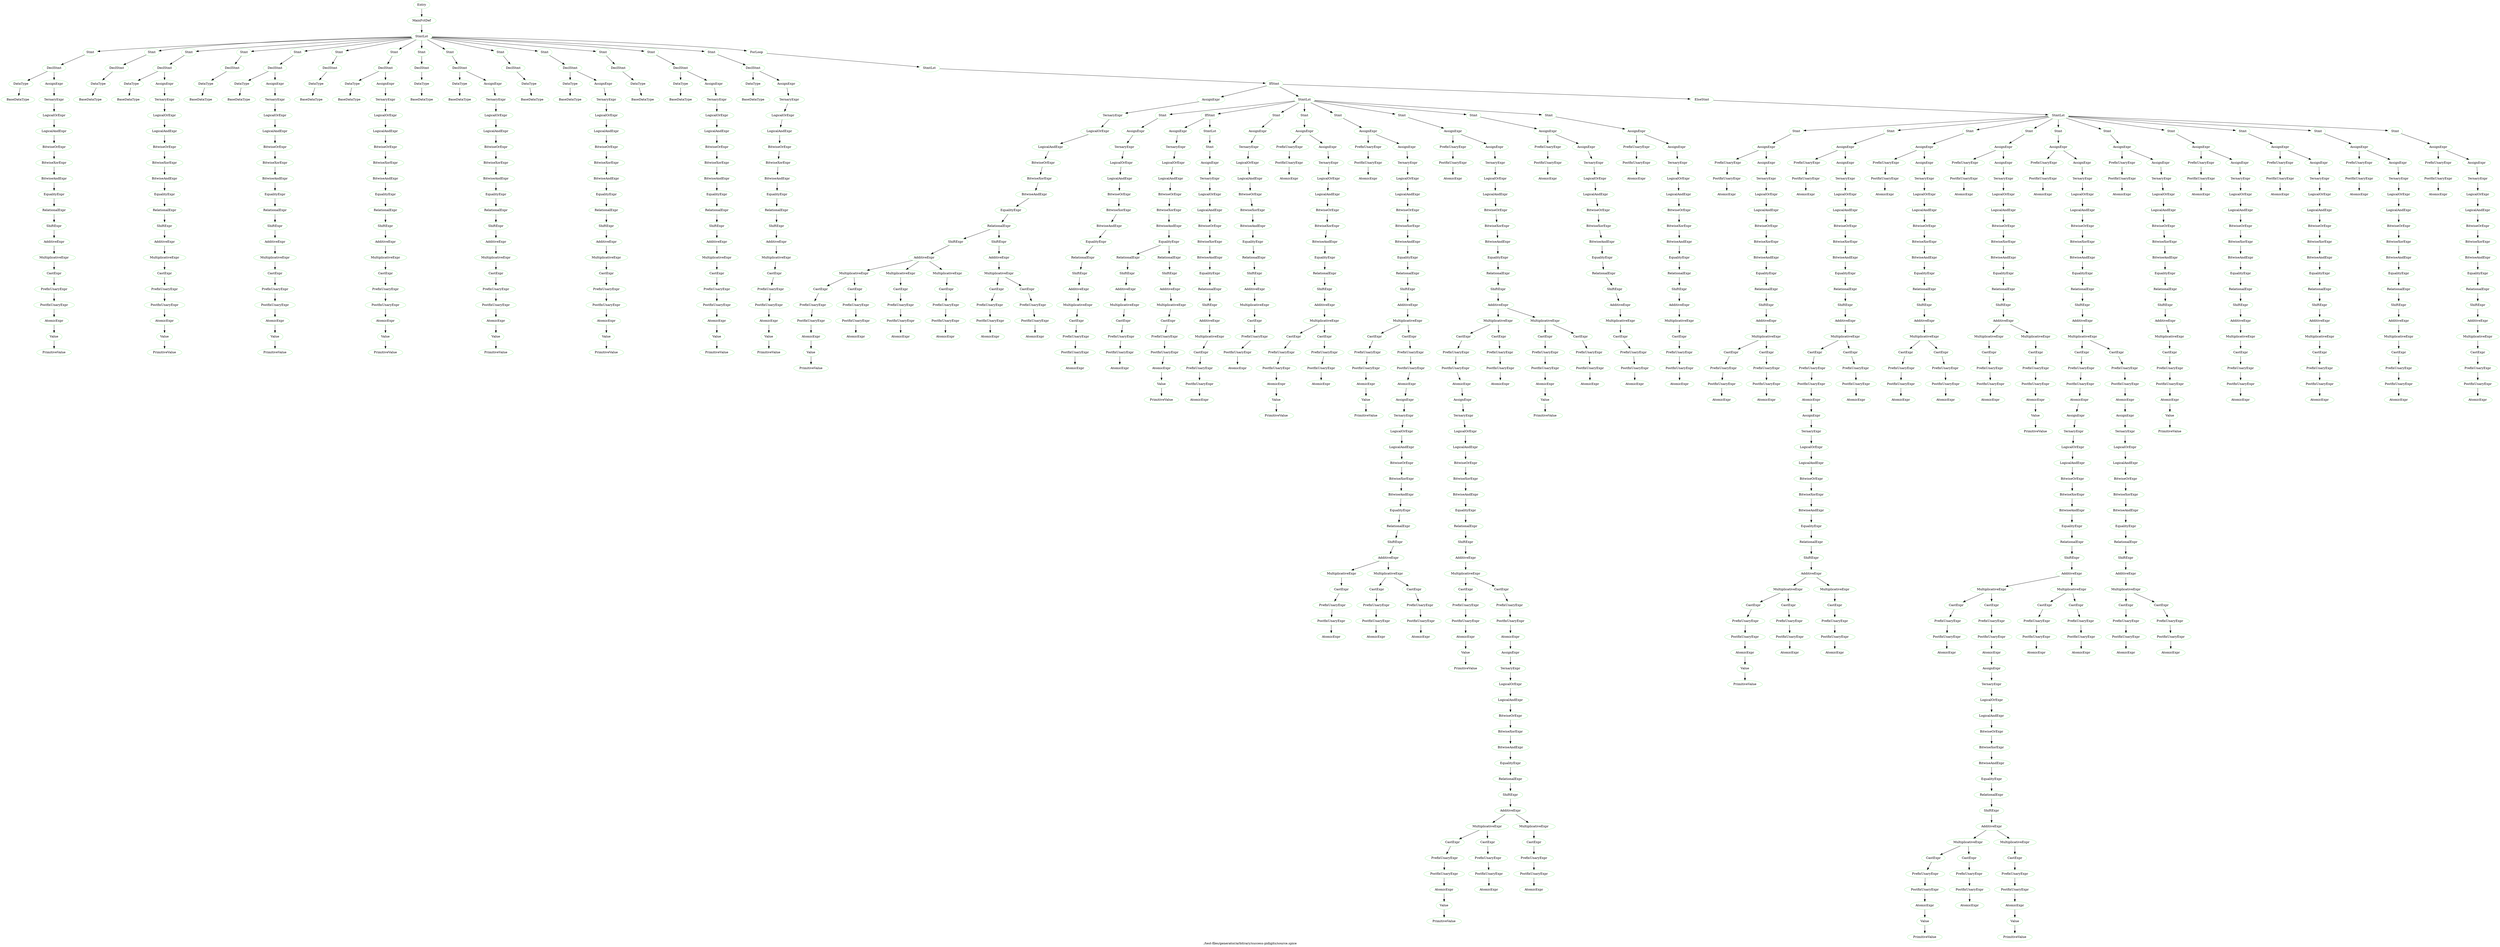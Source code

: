 digraph {
 rankdir="TB";
 label="./test-files/generator/arbitrary/success-pidigits/source.spice";
 L1C1_Entry [color="lightgreen",label="Entry"];
 L4C1_MainFctDef [color="lightgreen",label="MainFctDef"];
 L1C1_Entry -> L4C1_MainFctDef;
 L5C5_StmtLst [color="lightgreen",label="StmtLst"];
 L4C1_MainFctDef -> L5C5_StmtLst;
 L5C5_Stmt [color="lightgreen",label="Stmt"];
 L5C5_StmtLst -> L5C5_Stmt;
 L5C5_DeclStmt [color="lightgreen",label="DeclStmt"];
 L5C5_Stmt -> L5C5_DeclStmt;
 L5C5_DataType [color="lightgreen",label="DataType"];
 L5C5_DeclStmt -> L5C5_DataType;
 L5C5_BaseDataType [color="lightgreen",label="BaseDataType"];
 L5C5_DataType -> L5C5_BaseDataType;
 L5C14_AssignExpr [color="lightgreen",label="AssignExpr"];
 L5C5_DeclStmt -> L5C14_AssignExpr;
 L5C14_TernaryExpr [color="lightgreen",label="TernaryExpr"];
 L5C14_AssignExpr -> L5C14_TernaryExpr;
 L5C14_LogicalOrExpr [color="lightgreen",label="LogicalOrExpr"];
 L5C14_TernaryExpr -> L5C14_LogicalOrExpr;
 L5C14_LogicalAndExpr [color="lightgreen",label="LogicalAndExpr"];
 L5C14_LogicalOrExpr -> L5C14_LogicalAndExpr;
 L5C14_BitwiseOrExpr [color="lightgreen",label="BitwiseOrExpr"];
 L5C14_LogicalAndExpr -> L5C14_BitwiseOrExpr;
 L5C14_BitwiseXorExpr [color="lightgreen",label="BitwiseXorExpr"];
 L5C14_BitwiseOrExpr -> L5C14_BitwiseXorExpr;
 L5C14_BitwiseAndExpr [color="lightgreen",label="BitwiseAndExpr"];
 L5C14_BitwiseXorExpr -> L5C14_BitwiseAndExpr;
 L5C14_EqualityExpr [color="lightgreen",label="EqualityExpr"];
 L5C14_BitwiseAndExpr -> L5C14_EqualityExpr;
 L5C14_RelationalExpr [color="lightgreen",label="RelationalExpr"];
 L5C14_EqualityExpr -> L5C14_RelationalExpr;
 L5C14_ShiftExpr [color="lightgreen",label="ShiftExpr"];
 L5C14_RelationalExpr -> L5C14_ShiftExpr;
 L5C14_AdditiveExpr [color="lightgreen",label="AdditiveExpr"];
 L5C14_ShiftExpr -> L5C14_AdditiveExpr;
 L5C14_MultiplicativeExpr [color="lightgreen",label="MultiplicativeExpr"];
 L5C14_AdditiveExpr -> L5C14_MultiplicativeExpr;
 L5C14_CastExpr [color="lightgreen",label="CastExpr"];
 L5C14_MultiplicativeExpr -> L5C14_CastExpr;
 L5C14_PrefixUnaryExpr [color="lightgreen",label="PrefixUnaryExpr"];
 L5C14_CastExpr -> L5C14_PrefixUnaryExpr;
 L5C14_PostfixUnaryExpr [color="lightgreen",label="PostfixUnaryExpr"];
 L5C14_PrefixUnaryExpr -> L5C14_PostfixUnaryExpr;
 L5C14_AtomicExpr [color="lightgreen",label="AtomicExpr"];
 L5C14_PostfixUnaryExpr -> L5C14_AtomicExpr;
 L5C14_Value [color="lightgreen",label="Value"];
 L5C14_AtomicExpr -> L5C14_Value;
 L5C14_PrimitiveValue [color="lightgreen",label="PrimitiveValue"];
 L5C14_Value -> L5C14_PrimitiveValue;
 L6C5_Stmt [color="lightgreen",label="Stmt"];
 L5C5_StmtLst -> L6C5_Stmt;
 L6C5_DeclStmt [color="lightgreen",label="DeclStmt"];
 L6C5_Stmt -> L6C5_DeclStmt;
 L6C5_DataType [color="lightgreen",label="DataType"];
 L6C5_DeclStmt -> L6C5_DataType;
 L6C5_BaseDataType [color="lightgreen",label="BaseDataType"];
 L6C5_DataType -> L6C5_BaseDataType;
 L7C5_Stmt [color="lightgreen",label="Stmt"];
 L5C5_StmtLst -> L7C5_Stmt;
 L7C5_DeclStmt [color="lightgreen",label="DeclStmt"];
 L7C5_Stmt -> L7C5_DeclStmt;
 L7C5_DataType [color="lightgreen",label="DataType"];
 L7C5_DeclStmt -> L7C5_DataType;
 L7C5_BaseDataType [color="lightgreen",label="BaseDataType"];
 L7C5_DataType -> L7C5_BaseDataType;
 L7C14_AssignExpr [color="lightgreen",label="AssignExpr"];
 L7C5_DeclStmt -> L7C14_AssignExpr;
 L7C14_TernaryExpr [color="lightgreen",label="TernaryExpr"];
 L7C14_AssignExpr -> L7C14_TernaryExpr;
 L7C14_LogicalOrExpr [color="lightgreen",label="LogicalOrExpr"];
 L7C14_TernaryExpr -> L7C14_LogicalOrExpr;
 L7C14_LogicalAndExpr [color="lightgreen",label="LogicalAndExpr"];
 L7C14_LogicalOrExpr -> L7C14_LogicalAndExpr;
 L7C14_BitwiseOrExpr [color="lightgreen",label="BitwiseOrExpr"];
 L7C14_LogicalAndExpr -> L7C14_BitwiseOrExpr;
 L7C14_BitwiseXorExpr [color="lightgreen",label="BitwiseXorExpr"];
 L7C14_BitwiseOrExpr -> L7C14_BitwiseXorExpr;
 L7C14_BitwiseAndExpr [color="lightgreen",label="BitwiseAndExpr"];
 L7C14_BitwiseXorExpr -> L7C14_BitwiseAndExpr;
 L7C14_EqualityExpr [color="lightgreen",label="EqualityExpr"];
 L7C14_BitwiseAndExpr -> L7C14_EqualityExpr;
 L7C14_RelationalExpr [color="lightgreen",label="RelationalExpr"];
 L7C14_EqualityExpr -> L7C14_RelationalExpr;
 L7C14_ShiftExpr [color="lightgreen",label="ShiftExpr"];
 L7C14_RelationalExpr -> L7C14_ShiftExpr;
 L7C14_AdditiveExpr [color="lightgreen",label="AdditiveExpr"];
 L7C14_ShiftExpr -> L7C14_AdditiveExpr;
 L7C14_MultiplicativeExpr [color="lightgreen",label="MultiplicativeExpr"];
 L7C14_AdditiveExpr -> L7C14_MultiplicativeExpr;
 L7C14_CastExpr [color="lightgreen",label="CastExpr"];
 L7C14_MultiplicativeExpr -> L7C14_CastExpr;
 L7C14_PrefixUnaryExpr [color="lightgreen",label="PrefixUnaryExpr"];
 L7C14_CastExpr -> L7C14_PrefixUnaryExpr;
 L7C14_PostfixUnaryExpr [color="lightgreen",label="PostfixUnaryExpr"];
 L7C14_PrefixUnaryExpr -> L7C14_PostfixUnaryExpr;
 L7C14_AtomicExpr [color="lightgreen",label="AtomicExpr"];
 L7C14_PostfixUnaryExpr -> L7C14_AtomicExpr;
 L7C14_Value [color="lightgreen",label="Value"];
 L7C14_AtomicExpr -> L7C14_Value;
 L7C14_PrimitiveValue [color="lightgreen",label="PrimitiveValue"];
 L7C14_Value -> L7C14_PrimitiveValue;
 L8C5_Stmt [color="lightgreen",label="Stmt"];
 L5C5_StmtLst -> L8C5_Stmt;
 L8C5_DeclStmt [color="lightgreen",label="DeclStmt"];
 L8C5_Stmt -> L8C5_DeclStmt;
 L8C5_DataType [color="lightgreen",label="DataType"];
 L8C5_DeclStmt -> L8C5_DataType;
 L8C5_BaseDataType [color="lightgreen",label="BaseDataType"];
 L8C5_DataType -> L8C5_BaseDataType;
 L9C5_Stmt [color="lightgreen",label="Stmt"];
 L5C5_StmtLst -> L9C5_Stmt;
 L9C5_DeclStmt [color="lightgreen",label="DeclStmt"];
 L9C5_Stmt -> L9C5_DeclStmt;
 L9C5_DataType [color="lightgreen",label="DataType"];
 L9C5_DeclStmt -> L9C5_DataType;
 L9C5_BaseDataType [color="lightgreen",label="BaseDataType"];
 L9C5_DataType -> L9C5_BaseDataType;
 L9C14_AssignExpr [color="lightgreen",label="AssignExpr"];
 L9C5_DeclStmt -> L9C14_AssignExpr;
 L9C14_TernaryExpr [color="lightgreen",label="TernaryExpr"];
 L9C14_AssignExpr -> L9C14_TernaryExpr;
 L9C14_LogicalOrExpr [color="lightgreen",label="LogicalOrExpr"];
 L9C14_TernaryExpr -> L9C14_LogicalOrExpr;
 L9C14_LogicalAndExpr [color="lightgreen",label="LogicalAndExpr"];
 L9C14_LogicalOrExpr -> L9C14_LogicalAndExpr;
 L9C14_BitwiseOrExpr [color="lightgreen",label="BitwiseOrExpr"];
 L9C14_LogicalAndExpr -> L9C14_BitwiseOrExpr;
 L9C14_BitwiseXorExpr [color="lightgreen",label="BitwiseXorExpr"];
 L9C14_BitwiseOrExpr -> L9C14_BitwiseXorExpr;
 L9C14_BitwiseAndExpr [color="lightgreen",label="BitwiseAndExpr"];
 L9C14_BitwiseXorExpr -> L9C14_BitwiseAndExpr;
 L9C14_EqualityExpr [color="lightgreen",label="EqualityExpr"];
 L9C14_BitwiseAndExpr -> L9C14_EqualityExpr;
 L9C14_RelationalExpr [color="lightgreen",label="RelationalExpr"];
 L9C14_EqualityExpr -> L9C14_RelationalExpr;
 L9C14_ShiftExpr [color="lightgreen",label="ShiftExpr"];
 L9C14_RelationalExpr -> L9C14_ShiftExpr;
 L9C14_AdditiveExpr [color="lightgreen",label="AdditiveExpr"];
 L9C14_ShiftExpr -> L9C14_AdditiveExpr;
 L9C14_MultiplicativeExpr [color="lightgreen",label="MultiplicativeExpr"];
 L9C14_AdditiveExpr -> L9C14_MultiplicativeExpr;
 L9C14_CastExpr [color="lightgreen",label="CastExpr"];
 L9C14_MultiplicativeExpr -> L9C14_CastExpr;
 L9C14_PrefixUnaryExpr [color="lightgreen",label="PrefixUnaryExpr"];
 L9C14_CastExpr -> L9C14_PrefixUnaryExpr;
 L9C14_PostfixUnaryExpr [color="lightgreen",label="PostfixUnaryExpr"];
 L9C14_PrefixUnaryExpr -> L9C14_PostfixUnaryExpr;
 L9C14_AtomicExpr [color="lightgreen",label="AtomicExpr"];
 L9C14_PostfixUnaryExpr -> L9C14_AtomicExpr;
 L9C14_Value [color="lightgreen",label="Value"];
 L9C14_AtomicExpr -> L9C14_Value;
 L9C14_PrimitiveValue [color="lightgreen",label="PrimitiveValue"];
 L9C14_Value -> L9C14_PrimitiveValue;
 L10C5_Stmt [color="lightgreen",label="Stmt"];
 L5C5_StmtLst -> L10C5_Stmt;
 L10C5_DeclStmt [color="lightgreen",label="DeclStmt"];
 L10C5_Stmt -> L10C5_DeclStmt;
 L10C5_DataType [color="lightgreen",label="DataType"];
 L10C5_DeclStmt -> L10C5_DataType;
 L10C5_BaseDataType [color="lightgreen",label="BaseDataType"];
 L10C5_DataType -> L10C5_BaseDataType;
 L11C5_Stmt [color="lightgreen",label="Stmt"];
 L5C5_StmtLst -> L11C5_Stmt;
 L11C5_DeclStmt [color="lightgreen",label="DeclStmt"];
 L11C5_Stmt -> L11C5_DeclStmt;
 L11C5_DataType [color="lightgreen",label="DataType"];
 L11C5_DeclStmt -> L11C5_DataType;
 L11C5_BaseDataType [color="lightgreen",label="BaseDataType"];
 L11C5_DataType -> L11C5_BaseDataType;
 L11C14_AssignExpr [color="lightgreen",label="AssignExpr"];
 L11C5_DeclStmt -> L11C14_AssignExpr;
 L11C14_TernaryExpr [color="lightgreen",label="TernaryExpr"];
 L11C14_AssignExpr -> L11C14_TernaryExpr;
 L11C14_LogicalOrExpr [color="lightgreen",label="LogicalOrExpr"];
 L11C14_TernaryExpr -> L11C14_LogicalOrExpr;
 L11C14_LogicalAndExpr [color="lightgreen",label="LogicalAndExpr"];
 L11C14_LogicalOrExpr -> L11C14_LogicalAndExpr;
 L11C14_BitwiseOrExpr [color="lightgreen",label="BitwiseOrExpr"];
 L11C14_LogicalAndExpr -> L11C14_BitwiseOrExpr;
 L11C14_BitwiseXorExpr [color="lightgreen",label="BitwiseXorExpr"];
 L11C14_BitwiseOrExpr -> L11C14_BitwiseXorExpr;
 L11C14_BitwiseAndExpr [color="lightgreen",label="BitwiseAndExpr"];
 L11C14_BitwiseXorExpr -> L11C14_BitwiseAndExpr;
 L11C14_EqualityExpr [color="lightgreen",label="EqualityExpr"];
 L11C14_BitwiseAndExpr -> L11C14_EqualityExpr;
 L11C14_RelationalExpr [color="lightgreen",label="RelationalExpr"];
 L11C14_EqualityExpr -> L11C14_RelationalExpr;
 L11C14_ShiftExpr [color="lightgreen",label="ShiftExpr"];
 L11C14_RelationalExpr -> L11C14_ShiftExpr;
 L11C14_AdditiveExpr [color="lightgreen",label="AdditiveExpr"];
 L11C14_ShiftExpr -> L11C14_AdditiveExpr;
 L11C14_MultiplicativeExpr [color="lightgreen",label="MultiplicativeExpr"];
 L11C14_AdditiveExpr -> L11C14_MultiplicativeExpr;
 L11C14_CastExpr [color="lightgreen",label="CastExpr"];
 L11C14_MultiplicativeExpr -> L11C14_CastExpr;
 L11C14_PrefixUnaryExpr [color="lightgreen",label="PrefixUnaryExpr"];
 L11C14_CastExpr -> L11C14_PrefixUnaryExpr;
 L11C14_PostfixUnaryExpr [color="lightgreen",label="PostfixUnaryExpr"];
 L11C14_PrefixUnaryExpr -> L11C14_PostfixUnaryExpr;
 L11C14_AtomicExpr [color="lightgreen",label="AtomicExpr"];
 L11C14_PostfixUnaryExpr -> L11C14_AtomicExpr;
 L11C14_Value [color="lightgreen",label="Value"];
 L11C14_AtomicExpr -> L11C14_Value;
 L11C14_PrimitiveValue [color="lightgreen",label="PrimitiveValue"];
 L11C14_Value -> L11C14_PrimitiveValue;
 L12C5_Stmt [color="lightgreen",label="Stmt"];
 L5C5_StmtLst -> L12C5_Stmt;
 L12C5_DeclStmt [color="lightgreen",label="DeclStmt"];
 L12C5_Stmt -> L12C5_DeclStmt;
 L12C5_DataType [color="lightgreen",label="DataType"];
 L12C5_DeclStmt -> L12C5_DataType;
 L12C5_BaseDataType [color="lightgreen",label="BaseDataType"];
 L12C5_DataType -> L12C5_BaseDataType;
 L13C5_Stmt [color="lightgreen",label="Stmt"];
 L5C5_StmtLst -> L13C5_Stmt;
 L13C5_DeclStmt [color="lightgreen",label="DeclStmt"];
 L13C5_Stmt -> L13C5_DeclStmt;
 L13C5_DataType [color="lightgreen",label="DataType"];
 L13C5_DeclStmt -> L13C5_DataType;
 L13C5_BaseDataType [color="lightgreen",label="BaseDataType"];
 L13C5_DataType -> L13C5_BaseDataType;
 L13C14_AssignExpr [color="lightgreen",label="AssignExpr"];
 L13C5_DeclStmt -> L13C14_AssignExpr;
 L13C14_TernaryExpr [color="lightgreen",label="TernaryExpr"];
 L13C14_AssignExpr -> L13C14_TernaryExpr;
 L13C14_LogicalOrExpr [color="lightgreen",label="LogicalOrExpr"];
 L13C14_TernaryExpr -> L13C14_LogicalOrExpr;
 L13C14_LogicalAndExpr [color="lightgreen",label="LogicalAndExpr"];
 L13C14_LogicalOrExpr -> L13C14_LogicalAndExpr;
 L13C14_BitwiseOrExpr [color="lightgreen",label="BitwiseOrExpr"];
 L13C14_LogicalAndExpr -> L13C14_BitwiseOrExpr;
 L13C14_BitwiseXorExpr [color="lightgreen",label="BitwiseXorExpr"];
 L13C14_BitwiseOrExpr -> L13C14_BitwiseXorExpr;
 L13C14_BitwiseAndExpr [color="lightgreen",label="BitwiseAndExpr"];
 L13C14_BitwiseXorExpr -> L13C14_BitwiseAndExpr;
 L13C14_EqualityExpr [color="lightgreen",label="EqualityExpr"];
 L13C14_BitwiseAndExpr -> L13C14_EqualityExpr;
 L13C14_RelationalExpr [color="lightgreen",label="RelationalExpr"];
 L13C14_EqualityExpr -> L13C14_RelationalExpr;
 L13C14_ShiftExpr [color="lightgreen",label="ShiftExpr"];
 L13C14_RelationalExpr -> L13C14_ShiftExpr;
 L13C14_AdditiveExpr [color="lightgreen",label="AdditiveExpr"];
 L13C14_ShiftExpr -> L13C14_AdditiveExpr;
 L13C14_MultiplicativeExpr [color="lightgreen",label="MultiplicativeExpr"];
 L13C14_AdditiveExpr -> L13C14_MultiplicativeExpr;
 L13C14_CastExpr [color="lightgreen",label="CastExpr"];
 L13C14_MultiplicativeExpr -> L13C14_CastExpr;
 L13C14_PrefixUnaryExpr [color="lightgreen",label="PrefixUnaryExpr"];
 L13C14_CastExpr -> L13C14_PrefixUnaryExpr;
 L13C14_PostfixUnaryExpr [color="lightgreen",label="PostfixUnaryExpr"];
 L13C14_PrefixUnaryExpr -> L13C14_PostfixUnaryExpr;
 L13C14_AtomicExpr [color="lightgreen",label="AtomicExpr"];
 L13C14_PostfixUnaryExpr -> L13C14_AtomicExpr;
 L13C14_Value [color="lightgreen",label="Value"];
 L13C14_AtomicExpr -> L13C14_Value;
 L13C14_PrimitiveValue [color="lightgreen",label="PrimitiveValue"];
 L13C14_Value -> L13C14_PrimitiveValue;
 L14C5_Stmt [color="lightgreen",label="Stmt"];
 L5C5_StmtLst -> L14C5_Stmt;
 L14C5_DeclStmt [color="lightgreen",label="DeclStmt"];
 L14C5_Stmt -> L14C5_DeclStmt;
 L14C5_DataType [color="lightgreen",label="DataType"];
 L14C5_DeclStmt -> L14C5_DataType;
 L14C5_BaseDataType [color="lightgreen",label="BaseDataType"];
 L14C5_DataType -> L14C5_BaseDataType;
 L15C5_Stmt [color="lightgreen",label="Stmt"];
 L5C5_StmtLst -> L15C5_Stmt;
 L15C5_DeclStmt [color="lightgreen",label="DeclStmt"];
 L15C5_Stmt -> L15C5_DeclStmt;
 L15C5_DataType [color="lightgreen",label="DataType"];
 L15C5_DeclStmt -> L15C5_DataType;
 L15C5_BaseDataType [color="lightgreen",label="BaseDataType"];
 L15C5_DataType -> L15C5_BaseDataType;
 L15C14_AssignExpr [color="lightgreen",label="AssignExpr"];
 L15C5_DeclStmt -> L15C14_AssignExpr;
 L15C14_TernaryExpr [color="lightgreen",label="TernaryExpr"];
 L15C14_AssignExpr -> L15C14_TernaryExpr;
 L15C14_LogicalOrExpr [color="lightgreen",label="LogicalOrExpr"];
 L15C14_TernaryExpr -> L15C14_LogicalOrExpr;
 L15C14_LogicalAndExpr [color="lightgreen",label="LogicalAndExpr"];
 L15C14_LogicalOrExpr -> L15C14_LogicalAndExpr;
 L15C14_BitwiseOrExpr [color="lightgreen",label="BitwiseOrExpr"];
 L15C14_LogicalAndExpr -> L15C14_BitwiseOrExpr;
 L15C14_BitwiseXorExpr [color="lightgreen",label="BitwiseXorExpr"];
 L15C14_BitwiseOrExpr -> L15C14_BitwiseXorExpr;
 L15C14_BitwiseAndExpr [color="lightgreen",label="BitwiseAndExpr"];
 L15C14_BitwiseXorExpr -> L15C14_BitwiseAndExpr;
 L15C14_EqualityExpr [color="lightgreen",label="EqualityExpr"];
 L15C14_BitwiseAndExpr -> L15C14_EqualityExpr;
 L15C14_RelationalExpr [color="lightgreen",label="RelationalExpr"];
 L15C14_EqualityExpr -> L15C14_RelationalExpr;
 L15C14_ShiftExpr [color="lightgreen",label="ShiftExpr"];
 L15C14_RelationalExpr -> L15C14_ShiftExpr;
 L15C14_AdditiveExpr [color="lightgreen",label="AdditiveExpr"];
 L15C14_ShiftExpr -> L15C14_AdditiveExpr;
 L15C14_MultiplicativeExpr [color="lightgreen",label="MultiplicativeExpr"];
 L15C14_AdditiveExpr -> L15C14_MultiplicativeExpr;
 L15C14_CastExpr [color="lightgreen",label="CastExpr"];
 L15C14_MultiplicativeExpr -> L15C14_CastExpr;
 L15C14_PrefixUnaryExpr [color="lightgreen",label="PrefixUnaryExpr"];
 L15C14_CastExpr -> L15C14_PrefixUnaryExpr;
 L15C14_PostfixUnaryExpr [color="lightgreen",label="PostfixUnaryExpr"];
 L15C14_PrefixUnaryExpr -> L15C14_PostfixUnaryExpr;
 L15C14_AtomicExpr [color="lightgreen",label="AtomicExpr"];
 L15C14_PostfixUnaryExpr -> L15C14_AtomicExpr;
 L15C14_Value [color="lightgreen",label="Value"];
 L15C14_AtomicExpr -> L15C14_Value;
 L15C14_PrimitiveValue [color="lightgreen",label="PrimitiveValue"];
 L15C14_Value -> L15C14_PrimitiveValue;
 L16C5_Stmt [color="lightgreen",label="Stmt"];
 L5C5_StmtLst -> L16C5_Stmt;
 L16C5_DeclStmt [color="lightgreen",label="DeclStmt"];
 L16C5_Stmt -> L16C5_DeclStmt;
 L16C5_DataType [color="lightgreen",label="DataType"];
 L16C5_DeclStmt -> L16C5_DataType;
 L16C5_BaseDataType [color="lightgreen",label="BaseDataType"];
 L16C5_DataType -> L16C5_BaseDataType;
 L18C5_Stmt [color="lightgreen",label="Stmt"];
 L5C5_StmtLst -> L18C5_Stmt;
 L18C5_DeclStmt [color="lightgreen",label="DeclStmt"];
 L18C5_Stmt -> L18C5_DeclStmt;
 L18C5_DataType [color="lightgreen",label="DataType"];
 L18C5_DeclStmt -> L18C5_DataType;
 L18C5_BaseDataType [color="lightgreen",label="BaseDataType"];
 L18C5_DataType -> L18C5_BaseDataType;
 L18C22_AssignExpr [color="lightgreen",label="AssignExpr"];
 L18C5_DeclStmt -> L18C22_AssignExpr;
 L18C22_TernaryExpr [color="lightgreen",label="TernaryExpr"];
 L18C22_AssignExpr -> L18C22_TernaryExpr;
 L18C22_LogicalOrExpr [color="lightgreen",label="LogicalOrExpr"];
 L18C22_TernaryExpr -> L18C22_LogicalOrExpr;
 L18C22_LogicalAndExpr [color="lightgreen",label="LogicalAndExpr"];
 L18C22_LogicalOrExpr -> L18C22_LogicalAndExpr;
 L18C22_BitwiseOrExpr [color="lightgreen",label="BitwiseOrExpr"];
 L18C22_LogicalAndExpr -> L18C22_BitwiseOrExpr;
 L18C22_BitwiseXorExpr [color="lightgreen",label="BitwiseXorExpr"];
 L18C22_BitwiseOrExpr -> L18C22_BitwiseXorExpr;
 L18C22_BitwiseAndExpr [color="lightgreen",label="BitwiseAndExpr"];
 L18C22_BitwiseXorExpr -> L18C22_BitwiseAndExpr;
 L18C22_EqualityExpr [color="lightgreen",label="EqualityExpr"];
 L18C22_BitwiseAndExpr -> L18C22_EqualityExpr;
 L18C22_RelationalExpr [color="lightgreen",label="RelationalExpr"];
 L18C22_EqualityExpr -> L18C22_RelationalExpr;
 L18C22_ShiftExpr [color="lightgreen",label="ShiftExpr"];
 L18C22_RelationalExpr -> L18C22_ShiftExpr;
 L18C22_AdditiveExpr [color="lightgreen",label="AdditiveExpr"];
 L18C22_ShiftExpr -> L18C22_AdditiveExpr;
 L18C22_MultiplicativeExpr [color="lightgreen",label="MultiplicativeExpr"];
 L18C22_AdditiveExpr -> L18C22_MultiplicativeExpr;
 L18C22_CastExpr [color="lightgreen",label="CastExpr"];
 L18C22_MultiplicativeExpr -> L18C22_CastExpr;
 L18C22_PrefixUnaryExpr [color="lightgreen",label="PrefixUnaryExpr"];
 L18C22_CastExpr -> L18C22_PrefixUnaryExpr;
 L18C22_PostfixUnaryExpr [color="lightgreen",label="PostfixUnaryExpr"];
 L18C22_PrefixUnaryExpr -> L18C22_PostfixUnaryExpr;
 L18C22_AtomicExpr [color="lightgreen",label="AtomicExpr"];
 L18C22_PostfixUnaryExpr -> L18C22_AtomicExpr;
 L18C22_Value [color="lightgreen",label="Value"];
 L18C22_AtomicExpr -> L18C22_Value;
 L18C22_PrimitiveValue [color="lightgreen",label="PrimitiveValue"];
 L18C22_Value -> L18C22_PrimitiveValue;
 L19C5_Stmt [color="lightgreen",label="Stmt"];
 L5C5_StmtLst -> L19C5_Stmt;
 L19C5_DeclStmt [color="lightgreen",label="DeclStmt"];
 L19C5_Stmt -> L19C5_DeclStmt;
 L19C5_DataType [color="lightgreen",label="DataType"];
 L19C5_DeclStmt -> L19C5_DataType;
 L19C5_BaseDataType [color="lightgreen",label="BaseDataType"];
 L19C5_DataType -> L19C5_BaseDataType;
 L19C25_AssignExpr [color="lightgreen",label="AssignExpr"];
 L19C5_DeclStmt -> L19C25_AssignExpr;
 L19C25_TernaryExpr [color="lightgreen",label="TernaryExpr"];
 L19C25_AssignExpr -> L19C25_TernaryExpr;
 L19C25_LogicalOrExpr [color="lightgreen",label="LogicalOrExpr"];
 L19C25_TernaryExpr -> L19C25_LogicalOrExpr;
 L19C25_LogicalAndExpr [color="lightgreen",label="LogicalAndExpr"];
 L19C25_LogicalOrExpr -> L19C25_LogicalAndExpr;
 L19C25_BitwiseOrExpr [color="lightgreen",label="BitwiseOrExpr"];
 L19C25_LogicalAndExpr -> L19C25_BitwiseOrExpr;
 L19C25_BitwiseXorExpr [color="lightgreen",label="BitwiseXorExpr"];
 L19C25_BitwiseOrExpr -> L19C25_BitwiseXorExpr;
 L19C25_BitwiseAndExpr [color="lightgreen",label="BitwiseAndExpr"];
 L19C25_BitwiseXorExpr -> L19C25_BitwiseAndExpr;
 L19C25_EqualityExpr [color="lightgreen",label="EqualityExpr"];
 L19C25_BitwiseAndExpr -> L19C25_EqualityExpr;
 L19C25_RelationalExpr [color="lightgreen",label="RelationalExpr"];
 L19C25_EqualityExpr -> L19C25_RelationalExpr;
 L19C25_ShiftExpr [color="lightgreen",label="ShiftExpr"];
 L19C25_RelationalExpr -> L19C25_ShiftExpr;
 L19C25_AdditiveExpr [color="lightgreen",label="AdditiveExpr"];
 L19C25_ShiftExpr -> L19C25_AdditiveExpr;
 L19C25_MultiplicativeExpr [color="lightgreen",label="MultiplicativeExpr"];
 L19C25_AdditiveExpr -> L19C25_MultiplicativeExpr;
 L19C25_CastExpr [color="lightgreen",label="CastExpr"];
 L19C25_MultiplicativeExpr -> L19C25_CastExpr;
 L19C25_PrefixUnaryExpr [color="lightgreen",label="PrefixUnaryExpr"];
 L19C25_CastExpr -> L19C25_PrefixUnaryExpr;
 L19C25_PostfixUnaryExpr [color="lightgreen",label="PostfixUnaryExpr"];
 L19C25_PrefixUnaryExpr -> L19C25_PostfixUnaryExpr;
 L19C25_AtomicExpr [color="lightgreen",label="AtomicExpr"];
 L19C25_PostfixUnaryExpr -> L19C25_AtomicExpr;
 L19C25_Value [color="lightgreen",label="Value"];
 L19C25_AtomicExpr -> L19C25_Value;
 L19C25_PrimitiveValue [color="lightgreen",label="PrimitiveValue"];
 L19C25_Value -> L19C25_PrimitiveValue;
 L21C5_ForLoop [color="lightgreen",label="ForLoop"];
 L5C5_StmtLst -> L21C5_ForLoop;
 L22C9_StmtLst [color="lightgreen",label="StmtLst"];
 L21C5_ForLoop -> L22C9_StmtLst;
 L22C9_IfStmt [color="lightgreen",label="IfStmt"];
 L22C9_StmtLst -> L22C9_IfStmt;
 L22C12_AssignExpr [color="lightgreen",label="AssignExpr"];
 L22C9_IfStmt -> L22C12_AssignExpr;
 L22C12_TernaryExpr [color="lightgreen",label="TernaryExpr"];
 L22C12_AssignExpr -> L22C12_TernaryExpr;
 L22C12_LogicalOrExpr [color="lightgreen",label="LogicalOrExpr"];
 L22C12_TernaryExpr -> L22C12_LogicalOrExpr;
 L22C12_LogicalAndExpr [color="lightgreen",label="LogicalAndExpr"];
 L22C12_LogicalOrExpr -> L22C12_LogicalAndExpr;
 L22C12_BitwiseOrExpr [color="lightgreen",label="BitwiseOrExpr"];
 L22C12_LogicalAndExpr -> L22C12_BitwiseOrExpr;
 L22C12_BitwiseXorExpr [color="lightgreen",label="BitwiseXorExpr"];
 L22C12_BitwiseOrExpr -> L22C12_BitwiseXorExpr;
 L22C12_BitwiseAndExpr [color="lightgreen",label="BitwiseAndExpr"];
 L22C12_BitwiseXorExpr -> L22C12_BitwiseAndExpr;
 L22C12_EqualityExpr [color="lightgreen",label="EqualityExpr"];
 L22C12_BitwiseAndExpr -> L22C12_EqualityExpr;
 L22C12_RelationalExpr [color="lightgreen",label="RelationalExpr"];
 L22C12_EqualityExpr -> L22C12_RelationalExpr;
 L22C12_ShiftExpr [color="lightgreen",label="ShiftExpr"];
 L22C12_RelationalExpr -> L22C12_ShiftExpr;
 L22C12_AdditiveExpr [color="lightgreen",label="AdditiveExpr"];
 L22C12_ShiftExpr -> L22C12_AdditiveExpr;
 L22C12_MultiplicativeExpr [color="lightgreen",label="MultiplicativeExpr"];
 L22C12_AdditiveExpr -> L22C12_MultiplicativeExpr;
 L22C12_CastExpr [color="lightgreen",label="CastExpr"];
 L22C12_MultiplicativeExpr -> L22C12_CastExpr;
 L22C12_PrefixUnaryExpr [color="lightgreen",label="PrefixUnaryExpr"];
 L22C12_CastExpr -> L22C12_PrefixUnaryExpr;
 L22C12_PostfixUnaryExpr [color="lightgreen",label="PostfixUnaryExpr"];
 L22C12_PrefixUnaryExpr -> L22C12_PostfixUnaryExpr;
 L22C12_AtomicExpr [color="lightgreen",label="AtomicExpr"];
 L22C12_PostfixUnaryExpr -> L22C12_AtomicExpr;
 L22C12_Value [color="lightgreen",label="Value"];
 L22C12_AtomicExpr -> L22C12_Value;
 L22C12_PrimitiveValue [color="lightgreen",label="PrimitiveValue"];
 L22C12_Value -> L22C12_PrimitiveValue;
 L22C17_CastExpr [color="lightgreen",label="CastExpr"];
 L22C12_MultiplicativeExpr -> L22C17_CastExpr;
 L22C17_PrefixUnaryExpr [color="lightgreen",label="PrefixUnaryExpr"];
 L22C17_CastExpr -> L22C17_PrefixUnaryExpr;
 L22C17_PostfixUnaryExpr [color="lightgreen",label="PostfixUnaryExpr"];
 L22C17_PrefixUnaryExpr -> L22C17_PostfixUnaryExpr;
 L22C17_AtomicExpr [color="lightgreen",label="AtomicExpr"];
 L22C17_PostfixUnaryExpr -> L22C17_AtomicExpr;
 L22C21_MultiplicativeExpr [color="lightgreen",label="MultiplicativeExpr"];
 L22C12_AdditiveExpr -> L22C21_MultiplicativeExpr;
 L22C21_CastExpr [color="lightgreen",label="CastExpr"];
 L22C21_MultiplicativeExpr -> L22C21_CastExpr;
 L22C21_PrefixUnaryExpr [color="lightgreen",label="PrefixUnaryExpr"];
 L22C21_CastExpr -> L22C21_PrefixUnaryExpr;
 L22C21_PostfixUnaryExpr [color="lightgreen",label="PostfixUnaryExpr"];
 L22C21_PrefixUnaryExpr -> L22C21_PostfixUnaryExpr;
 L22C21_AtomicExpr [color="lightgreen",label="AtomicExpr"];
 L22C21_PostfixUnaryExpr -> L22C21_AtomicExpr;
 L22C25_MultiplicativeExpr [color="lightgreen",label="MultiplicativeExpr"];
 L22C12_AdditiveExpr -> L22C25_MultiplicativeExpr;
 L22C25_CastExpr [color="lightgreen",label="CastExpr"];
 L22C25_MultiplicativeExpr -> L22C25_CastExpr;
 L22C25_PrefixUnaryExpr [color="lightgreen",label="PrefixUnaryExpr"];
 L22C25_CastExpr -> L22C25_PrefixUnaryExpr;
 L22C25_PostfixUnaryExpr [color="lightgreen",label="PostfixUnaryExpr"];
 L22C25_PrefixUnaryExpr -> L22C25_PostfixUnaryExpr;
 L22C25_AtomicExpr [color="lightgreen",label="AtomicExpr"];
 L22C25_PostfixUnaryExpr -> L22C25_AtomicExpr;
 L22C29_ShiftExpr [color="lightgreen",label="ShiftExpr"];
 L22C12_RelationalExpr -> L22C29_ShiftExpr;
 L22C29_AdditiveExpr [color="lightgreen",label="AdditiveExpr"];
 L22C29_ShiftExpr -> L22C29_AdditiveExpr;
 L22C29_MultiplicativeExpr [color="lightgreen",label="MultiplicativeExpr"];
 L22C29_AdditiveExpr -> L22C29_MultiplicativeExpr;
 L22C29_CastExpr [color="lightgreen",label="CastExpr"];
 L22C29_MultiplicativeExpr -> L22C29_CastExpr;
 L22C29_PrefixUnaryExpr [color="lightgreen",label="PrefixUnaryExpr"];
 L22C29_CastExpr -> L22C29_PrefixUnaryExpr;
 L22C29_PostfixUnaryExpr [color="lightgreen",label="PostfixUnaryExpr"];
 L22C29_PrefixUnaryExpr -> L22C29_PostfixUnaryExpr;
 L22C29_AtomicExpr [color="lightgreen",label="AtomicExpr"];
 L22C29_PostfixUnaryExpr -> L22C29_AtomicExpr;
 L22C33_CastExpr [color="lightgreen",label="CastExpr"];
 L22C29_MultiplicativeExpr -> L22C33_CastExpr;
 L22C33_PrefixUnaryExpr [color="lightgreen",label="PrefixUnaryExpr"];
 L22C33_CastExpr -> L22C33_PrefixUnaryExpr;
 L22C33_PostfixUnaryExpr [color="lightgreen",label="PostfixUnaryExpr"];
 L22C33_PrefixUnaryExpr -> L22C33_PostfixUnaryExpr;
 L22C33_AtomicExpr [color="lightgreen",label="AtomicExpr"];
 L22C33_PostfixUnaryExpr -> L22C33_AtomicExpr;
 L23C13_StmtLst [color="lightgreen",label="StmtLst"];
 L22C9_IfStmt -> L23C13_StmtLst;
 L23C13_Stmt [color="lightgreen",label="Stmt"];
 L23C13_StmtLst -> L23C13_Stmt;
 L23C13_AssignExpr [color="lightgreen",label="AssignExpr"];
 L23C13_Stmt -> L23C13_AssignExpr;
 L23C13_TernaryExpr [color="lightgreen",label="TernaryExpr"];
 L23C13_AssignExpr -> L23C13_TernaryExpr;
 L23C13_LogicalOrExpr [color="lightgreen",label="LogicalOrExpr"];
 L23C13_TernaryExpr -> L23C13_LogicalOrExpr;
 L23C13_LogicalAndExpr [color="lightgreen",label="LogicalAndExpr"];
 L23C13_LogicalOrExpr -> L23C13_LogicalAndExpr;
 L23C13_BitwiseOrExpr [color="lightgreen",label="BitwiseOrExpr"];
 L23C13_LogicalAndExpr -> L23C13_BitwiseOrExpr;
 L23C13_BitwiseXorExpr [color="lightgreen",label="BitwiseXorExpr"];
 L23C13_BitwiseOrExpr -> L23C13_BitwiseXorExpr;
 L23C13_BitwiseAndExpr [color="lightgreen",label="BitwiseAndExpr"];
 L23C13_BitwiseXorExpr -> L23C13_BitwiseAndExpr;
 L23C13_EqualityExpr [color="lightgreen",label="EqualityExpr"];
 L23C13_BitwiseAndExpr -> L23C13_EqualityExpr;
 L23C13_RelationalExpr [color="lightgreen",label="RelationalExpr"];
 L23C13_EqualityExpr -> L23C13_RelationalExpr;
 L23C13_ShiftExpr [color="lightgreen",label="ShiftExpr"];
 L23C13_RelationalExpr -> L23C13_ShiftExpr;
 L23C13_AdditiveExpr [color="lightgreen",label="AdditiveExpr"];
 L23C13_ShiftExpr -> L23C13_AdditiveExpr;
 L23C13_MultiplicativeExpr [color="lightgreen",label="MultiplicativeExpr"];
 L23C13_AdditiveExpr -> L23C13_MultiplicativeExpr;
 L23C13_CastExpr [color="lightgreen",label="CastExpr"];
 L23C13_MultiplicativeExpr -> L23C13_CastExpr;
 L23C13_PrefixUnaryExpr [color="lightgreen",label="PrefixUnaryExpr"];
 L23C13_CastExpr -> L23C13_PrefixUnaryExpr;
 L23C13_PostfixUnaryExpr [color="lightgreen",label="PostfixUnaryExpr"];
 L23C13_PrefixUnaryExpr -> L23C13_PostfixUnaryExpr;
 L23C13_AtomicExpr [color="lightgreen",label="AtomicExpr"];
 L23C13_PostfixUnaryExpr -> L23C13_AtomicExpr;
 L24C13_IfStmt [color="lightgreen",label="IfStmt"];
 L23C13_StmtLst -> L24C13_IfStmt;
 L24C16_AssignExpr [color="lightgreen",label="AssignExpr"];
 L24C13_IfStmt -> L24C16_AssignExpr;
 L24C16_TernaryExpr [color="lightgreen",label="TernaryExpr"];
 L24C16_AssignExpr -> L24C16_TernaryExpr;
 L24C16_LogicalOrExpr [color="lightgreen",label="LogicalOrExpr"];
 L24C16_TernaryExpr -> L24C16_LogicalOrExpr;
 L24C16_LogicalAndExpr [color="lightgreen",label="LogicalAndExpr"];
 L24C16_LogicalOrExpr -> L24C16_LogicalAndExpr;
 L24C16_BitwiseOrExpr [color="lightgreen",label="BitwiseOrExpr"];
 L24C16_LogicalAndExpr -> L24C16_BitwiseOrExpr;
 L24C16_BitwiseXorExpr [color="lightgreen",label="BitwiseXorExpr"];
 L24C16_BitwiseOrExpr -> L24C16_BitwiseXorExpr;
 L24C16_BitwiseAndExpr [color="lightgreen",label="BitwiseAndExpr"];
 L24C16_BitwiseXorExpr -> L24C16_BitwiseAndExpr;
 L24C16_EqualityExpr [color="lightgreen",label="EqualityExpr"];
 L24C16_BitwiseAndExpr -> L24C16_EqualityExpr;
 L24C16_RelationalExpr [color="lightgreen",label="RelationalExpr"];
 L24C16_EqualityExpr -> L24C16_RelationalExpr;
 L24C16_ShiftExpr [color="lightgreen",label="ShiftExpr"];
 L24C16_RelationalExpr -> L24C16_ShiftExpr;
 L24C16_AdditiveExpr [color="lightgreen",label="AdditiveExpr"];
 L24C16_ShiftExpr -> L24C16_AdditiveExpr;
 L24C16_MultiplicativeExpr [color="lightgreen",label="MultiplicativeExpr"];
 L24C16_AdditiveExpr -> L24C16_MultiplicativeExpr;
 L24C16_CastExpr [color="lightgreen",label="CastExpr"];
 L24C16_MultiplicativeExpr -> L24C16_CastExpr;
 L24C16_PrefixUnaryExpr [color="lightgreen",label="PrefixUnaryExpr"];
 L24C16_CastExpr -> L24C16_PrefixUnaryExpr;
 L24C16_PostfixUnaryExpr [color="lightgreen",label="PostfixUnaryExpr"];
 L24C16_PrefixUnaryExpr -> L24C16_PostfixUnaryExpr;
 L24C16_AtomicExpr [color="lightgreen",label="AtomicExpr"];
 L24C16_PostfixUnaryExpr -> L24C16_AtomicExpr;
 L24C33_RelationalExpr [color="lightgreen",label="RelationalExpr"];
 L24C16_EqualityExpr -> L24C33_RelationalExpr;
 L24C33_ShiftExpr [color="lightgreen",label="ShiftExpr"];
 L24C33_RelationalExpr -> L24C33_ShiftExpr;
 L24C33_AdditiveExpr [color="lightgreen",label="AdditiveExpr"];
 L24C33_ShiftExpr -> L24C33_AdditiveExpr;
 L24C33_MultiplicativeExpr [color="lightgreen",label="MultiplicativeExpr"];
 L24C33_AdditiveExpr -> L24C33_MultiplicativeExpr;
 L24C33_CastExpr [color="lightgreen",label="CastExpr"];
 L24C33_MultiplicativeExpr -> L24C33_CastExpr;
 L24C33_PrefixUnaryExpr [color="lightgreen",label="PrefixUnaryExpr"];
 L24C33_CastExpr -> L24C33_PrefixUnaryExpr;
 L24C33_PostfixUnaryExpr [color="lightgreen",label="PostfixUnaryExpr"];
 L24C33_PrefixUnaryExpr -> L24C33_PostfixUnaryExpr;
 L24C33_AtomicExpr [color="lightgreen",label="AtomicExpr"];
 L24C33_PostfixUnaryExpr -> L24C33_AtomicExpr;
 L24C33_Value [color="lightgreen",label="Value"];
 L24C33_AtomicExpr -> L24C33_Value;
 L24C33_PrimitiveValue [color="lightgreen",label="PrimitiveValue"];
 L24C33_Value -> L24C33_PrimitiveValue;
 L24C37_StmtLst [color="lightgreen",label="StmtLst"];
 L24C13_IfStmt -> L24C37_StmtLst;
 L24C37_Stmt [color="lightgreen",label="Stmt"];
 L24C37_StmtLst -> L24C37_Stmt;
 L24C37_AssignExpr [color="lightgreen",label="AssignExpr"];
 L24C37_Stmt -> L24C37_AssignExpr;
 L24C37_TernaryExpr [color="lightgreen",label="TernaryExpr"];
 L24C37_AssignExpr -> L24C37_TernaryExpr;
 L24C37_LogicalOrExpr [color="lightgreen",label="LogicalOrExpr"];
 L24C37_TernaryExpr -> L24C37_LogicalOrExpr;
 L24C37_LogicalAndExpr [color="lightgreen",label="LogicalAndExpr"];
 L24C37_LogicalOrExpr -> L24C37_LogicalAndExpr;
 L24C37_BitwiseOrExpr [color="lightgreen",label="BitwiseOrExpr"];
 L24C37_LogicalAndExpr -> L24C37_BitwiseOrExpr;
 L24C37_BitwiseXorExpr [color="lightgreen",label="BitwiseXorExpr"];
 L24C37_BitwiseOrExpr -> L24C37_BitwiseXorExpr;
 L24C37_BitwiseAndExpr [color="lightgreen",label="BitwiseAndExpr"];
 L24C37_BitwiseXorExpr -> L24C37_BitwiseAndExpr;
 L24C37_EqualityExpr [color="lightgreen",label="EqualityExpr"];
 L24C37_BitwiseAndExpr -> L24C37_EqualityExpr;
 L24C37_RelationalExpr [color="lightgreen",label="RelationalExpr"];
 L24C37_EqualityExpr -> L24C37_RelationalExpr;
 L24C37_ShiftExpr [color="lightgreen",label="ShiftExpr"];
 L24C37_RelationalExpr -> L24C37_ShiftExpr;
 L24C37_AdditiveExpr [color="lightgreen",label="AdditiveExpr"];
 L24C37_ShiftExpr -> L24C37_AdditiveExpr;
 L24C37_MultiplicativeExpr [color="lightgreen",label="MultiplicativeExpr"];
 L24C37_AdditiveExpr -> L24C37_MultiplicativeExpr;
 L24C37_CastExpr [color="lightgreen",label="CastExpr"];
 L24C37_MultiplicativeExpr -> L24C37_CastExpr;
 L24C37_PrefixUnaryExpr [color="lightgreen",label="PrefixUnaryExpr"];
 L24C37_CastExpr -> L24C37_PrefixUnaryExpr;
 L24C37_PostfixUnaryExpr [color="lightgreen",label="PostfixUnaryExpr"];
 L24C37_PrefixUnaryExpr -> L24C37_PostfixUnaryExpr;
 L24C37_AtomicExpr [color="lightgreen",label="AtomicExpr"];
 L24C37_PostfixUnaryExpr -> L24C37_AtomicExpr;
 L25C13_Stmt [color="lightgreen",label="Stmt"];
 L23C13_StmtLst -> L25C13_Stmt;
 L25C13_AssignExpr [color="lightgreen",label="AssignExpr"];
 L25C13_Stmt -> L25C13_AssignExpr;
 L25C13_TernaryExpr [color="lightgreen",label="TernaryExpr"];
 L25C13_AssignExpr -> L25C13_TernaryExpr;
 L25C13_LogicalOrExpr [color="lightgreen",label="LogicalOrExpr"];
 L25C13_TernaryExpr -> L25C13_LogicalOrExpr;
 L25C13_LogicalAndExpr [color="lightgreen",label="LogicalAndExpr"];
 L25C13_LogicalOrExpr -> L25C13_LogicalAndExpr;
 L25C13_BitwiseOrExpr [color="lightgreen",label="BitwiseOrExpr"];
 L25C13_LogicalAndExpr -> L25C13_BitwiseOrExpr;
 L25C13_BitwiseXorExpr [color="lightgreen",label="BitwiseXorExpr"];
 L25C13_BitwiseOrExpr -> L25C13_BitwiseXorExpr;
 L25C13_BitwiseAndExpr [color="lightgreen",label="BitwiseAndExpr"];
 L25C13_BitwiseXorExpr -> L25C13_BitwiseAndExpr;
 L25C13_EqualityExpr [color="lightgreen",label="EqualityExpr"];
 L25C13_BitwiseAndExpr -> L25C13_EqualityExpr;
 L25C13_RelationalExpr [color="lightgreen",label="RelationalExpr"];
 L25C13_EqualityExpr -> L25C13_RelationalExpr;
 L25C13_ShiftExpr [color="lightgreen",label="ShiftExpr"];
 L25C13_RelationalExpr -> L25C13_ShiftExpr;
 L25C13_AdditiveExpr [color="lightgreen",label="AdditiveExpr"];
 L25C13_ShiftExpr -> L25C13_AdditiveExpr;
 L25C13_MultiplicativeExpr [color="lightgreen",label="MultiplicativeExpr"];
 L25C13_AdditiveExpr -> L25C13_MultiplicativeExpr;
 L25C13_CastExpr [color="lightgreen",label="CastExpr"];
 L25C13_MultiplicativeExpr -> L25C13_CastExpr;
 L25C13_PrefixUnaryExpr [color="lightgreen",label="PrefixUnaryExpr"];
 L25C13_CastExpr -> L25C13_PrefixUnaryExpr;
 L25C13_PostfixUnaryExpr [color="lightgreen",label="PostfixUnaryExpr"];
 L25C13_PrefixUnaryExpr -> L25C13_PostfixUnaryExpr;
 L25C13_AtomicExpr [color="lightgreen",label="AtomicExpr"];
 L25C13_PostfixUnaryExpr -> L25C13_AtomicExpr;
 L26C13_Stmt [color="lightgreen",label="Stmt"];
 L23C13_StmtLst -> L26C13_Stmt;
 L26C13_AssignExpr [color="lightgreen",label="AssignExpr"];
 L26C13_Stmt -> L26C13_AssignExpr;
 L26C13_PrefixUnaryExpr [color="lightgreen",label="PrefixUnaryExpr"];
 L26C13_AssignExpr -> L26C13_PrefixUnaryExpr;
 L26C13_PostfixUnaryExpr [color="lightgreen",label="PostfixUnaryExpr"];
 L26C13_PrefixUnaryExpr -> L26C13_PostfixUnaryExpr;
 L26C13_AtomicExpr [color="lightgreen",label="AtomicExpr"];
 L26C13_PostfixUnaryExpr -> L26C13_AtomicExpr;
 L26C21_AssignExpr [color="lightgreen",label="AssignExpr"];
 L26C13_AssignExpr -> L26C21_AssignExpr;
 L26C21_TernaryExpr [color="lightgreen",label="TernaryExpr"];
 L26C21_AssignExpr -> L26C21_TernaryExpr;
 L26C21_LogicalOrExpr [color="lightgreen",label="LogicalOrExpr"];
 L26C21_TernaryExpr -> L26C21_LogicalOrExpr;
 L26C21_LogicalAndExpr [color="lightgreen",label="LogicalAndExpr"];
 L26C21_LogicalOrExpr -> L26C21_LogicalAndExpr;
 L26C21_BitwiseOrExpr [color="lightgreen",label="BitwiseOrExpr"];
 L26C21_LogicalAndExpr -> L26C21_BitwiseOrExpr;
 L26C21_BitwiseXorExpr [color="lightgreen",label="BitwiseXorExpr"];
 L26C21_BitwiseOrExpr -> L26C21_BitwiseXorExpr;
 L26C21_BitwiseAndExpr [color="lightgreen",label="BitwiseAndExpr"];
 L26C21_BitwiseXorExpr -> L26C21_BitwiseAndExpr;
 L26C21_EqualityExpr [color="lightgreen",label="EqualityExpr"];
 L26C21_BitwiseAndExpr -> L26C21_EqualityExpr;
 L26C21_RelationalExpr [color="lightgreen",label="RelationalExpr"];
 L26C21_EqualityExpr -> L26C21_RelationalExpr;
 L26C21_ShiftExpr [color="lightgreen",label="ShiftExpr"];
 L26C21_RelationalExpr -> L26C21_ShiftExpr;
 L26C21_AdditiveExpr [color="lightgreen",label="AdditiveExpr"];
 L26C21_ShiftExpr -> L26C21_AdditiveExpr;
 L26C21_MultiplicativeExpr [color="lightgreen",label="MultiplicativeExpr"];
 L26C21_AdditiveExpr -> L26C21_MultiplicativeExpr;
 L26C21_CastExpr [color="lightgreen",label="CastExpr"];
 L26C21_MultiplicativeExpr -> L26C21_CastExpr;
 L26C21_PrefixUnaryExpr [color="lightgreen",label="PrefixUnaryExpr"];
 L26C21_CastExpr -> L26C21_PrefixUnaryExpr;
 L26C21_PostfixUnaryExpr [color="lightgreen",label="PostfixUnaryExpr"];
 L26C21_PrefixUnaryExpr -> L26C21_PostfixUnaryExpr;
 L26C21_AtomicExpr [color="lightgreen",label="AtomicExpr"];
 L26C21_PostfixUnaryExpr -> L26C21_AtomicExpr;
 L26C21_Value [color="lightgreen",label="Value"];
 L26C21_AtomicExpr -> L26C21_Value;
 L26C21_PrimitiveValue [color="lightgreen",label="PrimitiveValue"];
 L26C21_Value -> L26C21_PrimitiveValue;
 L26C27_CastExpr [color="lightgreen",label="CastExpr"];
 L26C21_MultiplicativeExpr -> L26C27_CastExpr;
 L26C27_PrefixUnaryExpr [color="lightgreen",label="PrefixUnaryExpr"];
 L26C27_CastExpr -> L26C27_PrefixUnaryExpr;
 L26C27_PostfixUnaryExpr [color="lightgreen",label="PostfixUnaryExpr"];
 L26C27_PrefixUnaryExpr -> L26C27_PostfixUnaryExpr;
 L26C27_AtomicExpr [color="lightgreen",label="AtomicExpr"];
 L26C27_PostfixUnaryExpr -> L26C27_AtomicExpr;
 L27C13_Stmt [color="lightgreen",label="Stmt"];
 L23C13_StmtLst -> L27C13_Stmt;
 L27C13_AssignExpr [color="lightgreen",label="AssignExpr"];
 L27C13_Stmt -> L27C13_AssignExpr;
 L27C13_PrefixUnaryExpr [color="lightgreen",label="PrefixUnaryExpr"];
 L27C13_AssignExpr -> L27C13_PrefixUnaryExpr;
 L27C13_PostfixUnaryExpr [color="lightgreen",label="PostfixUnaryExpr"];
 L27C13_PrefixUnaryExpr -> L27C13_PostfixUnaryExpr;
 L27C13_AtomicExpr [color="lightgreen",label="AtomicExpr"];
 L27C13_PostfixUnaryExpr -> L27C13_AtomicExpr;
 L27C21_AssignExpr [color="lightgreen",label="AssignExpr"];
 L27C13_AssignExpr -> L27C21_AssignExpr;
 L27C21_TernaryExpr [color="lightgreen",label="TernaryExpr"];
 L27C21_AssignExpr -> L27C21_TernaryExpr;
 L27C21_LogicalOrExpr [color="lightgreen",label="LogicalOrExpr"];
 L27C21_TernaryExpr -> L27C21_LogicalOrExpr;
 L27C21_LogicalAndExpr [color="lightgreen",label="LogicalAndExpr"];
 L27C21_LogicalOrExpr -> L27C21_LogicalAndExpr;
 L27C21_BitwiseOrExpr [color="lightgreen",label="BitwiseOrExpr"];
 L27C21_LogicalAndExpr -> L27C21_BitwiseOrExpr;
 L27C21_BitwiseXorExpr [color="lightgreen",label="BitwiseXorExpr"];
 L27C21_BitwiseOrExpr -> L27C21_BitwiseXorExpr;
 L27C21_BitwiseAndExpr [color="lightgreen",label="BitwiseAndExpr"];
 L27C21_BitwiseXorExpr -> L27C21_BitwiseAndExpr;
 L27C21_EqualityExpr [color="lightgreen",label="EqualityExpr"];
 L27C21_BitwiseAndExpr -> L27C21_EqualityExpr;
 L27C21_RelationalExpr [color="lightgreen",label="RelationalExpr"];
 L27C21_EqualityExpr -> L27C21_RelationalExpr;
 L27C21_ShiftExpr [color="lightgreen",label="ShiftExpr"];
 L27C21_RelationalExpr -> L27C21_ShiftExpr;
 L27C21_AdditiveExpr [color="lightgreen",label="AdditiveExpr"];
 L27C21_ShiftExpr -> L27C21_AdditiveExpr;
 L27C21_MultiplicativeExpr [color="lightgreen",label="MultiplicativeExpr"];
 L27C21_AdditiveExpr -> L27C21_MultiplicativeExpr;
 L27C21_CastExpr [color="lightgreen",label="CastExpr"];
 L27C21_MultiplicativeExpr -> L27C21_CastExpr;
 L27C21_PrefixUnaryExpr [color="lightgreen",label="PrefixUnaryExpr"];
 L27C21_CastExpr -> L27C21_PrefixUnaryExpr;
 L27C21_PostfixUnaryExpr [color="lightgreen",label="PostfixUnaryExpr"];
 L27C21_PrefixUnaryExpr -> L27C21_PostfixUnaryExpr;
 L27C21_AtomicExpr [color="lightgreen",label="AtomicExpr"];
 L27C21_PostfixUnaryExpr -> L27C21_AtomicExpr;
 L27C21_Value [color="lightgreen",label="Value"];
 L27C21_AtomicExpr -> L27C21_Value;
 L27C21_PrimitiveValue [color="lightgreen",label="PrimitiveValue"];
 L27C21_Value -> L27C21_PrimitiveValue;
 L27C27_CastExpr [color="lightgreen",label="CastExpr"];
 L27C21_MultiplicativeExpr -> L27C27_CastExpr;
 L27C27_PrefixUnaryExpr [color="lightgreen",label="PrefixUnaryExpr"];
 L27C27_CastExpr -> L27C27_PrefixUnaryExpr;
 L27C27_PostfixUnaryExpr [color="lightgreen",label="PostfixUnaryExpr"];
 L27C27_PrefixUnaryExpr -> L27C27_PostfixUnaryExpr;
 L27C27_AtomicExpr [color="lightgreen",label="AtomicExpr"];
 L27C27_PostfixUnaryExpr -> L27C27_AtomicExpr;
 L27C28_AssignExpr [color="lightgreen",label="AssignExpr"];
 L27C27_AtomicExpr -> L27C28_AssignExpr;
 L27C28_TernaryExpr [color="lightgreen",label="TernaryExpr"];
 L27C28_AssignExpr -> L27C28_TernaryExpr;
 L27C28_LogicalOrExpr [color="lightgreen",label="LogicalOrExpr"];
 L27C28_TernaryExpr -> L27C28_LogicalOrExpr;
 L27C28_LogicalAndExpr [color="lightgreen",label="LogicalAndExpr"];
 L27C28_LogicalOrExpr -> L27C28_LogicalAndExpr;
 L27C28_BitwiseOrExpr [color="lightgreen",label="BitwiseOrExpr"];
 L27C28_LogicalAndExpr -> L27C28_BitwiseOrExpr;
 L27C28_BitwiseXorExpr [color="lightgreen",label="BitwiseXorExpr"];
 L27C28_BitwiseOrExpr -> L27C28_BitwiseXorExpr;
 L27C28_BitwiseAndExpr [color="lightgreen",label="BitwiseAndExpr"];
 L27C28_BitwiseXorExpr -> L27C28_BitwiseAndExpr;
 L27C28_EqualityExpr [color="lightgreen",label="EqualityExpr"];
 L27C28_BitwiseAndExpr -> L27C28_EqualityExpr;
 L27C28_RelationalExpr [color="lightgreen",label="RelationalExpr"];
 L27C28_EqualityExpr -> L27C28_RelationalExpr;
 L27C28_ShiftExpr [color="lightgreen",label="ShiftExpr"];
 L27C28_RelationalExpr -> L27C28_ShiftExpr;
 L27C28_AdditiveExpr [color="lightgreen",label="AdditiveExpr"];
 L27C28_ShiftExpr -> L27C28_AdditiveExpr;
 L27C28_MultiplicativeExpr [color="lightgreen",label="MultiplicativeExpr"];
 L27C28_AdditiveExpr -> L27C28_MultiplicativeExpr;
 L27C28_CastExpr [color="lightgreen",label="CastExpr"];
 L27C28_MultiplicativeExpr -> L27C28_CastExpr;
 L27C28_PrefixUnaryExpr [color="lightgreen",label="PrefixUnaryExpr"];
 L27C28_CastExpr -> L27C28_PrefixUnaryExpr;
 L27C28_PostfixUnaryExpr [color="lightgreen",label="PostfixUnaryExpr"];
 L27C28_PrefixUnaryExpr -> L27C28_PostfixUnaryExpr;
 L27C28_AtomicExpr [color="lightgreen",label="AtomicExpr"];
 L27C28_PostfixUnaryExpr -> L27C28_AtomicExpr;
 L27C32_MultiplicativeExpr [color="lightgreen",label="MultiplicativeExpr"];
 L27C28_AdditiveExpr -> L27C32_MultiplicativeExpr;
 L27C32_CastExpr [color="lightgreen",label="CastExpr"];
 L27C32_MultiplicativeExpr -> L27C32_CastExpr;
 L27C32_PrefixUnaryExpr [color="lightgreen",label="PrefixUnaryExpr"];
 L27C32_CastExpr -> L27C32_PrefixUnaryExpr;
 L27C32_PostfixUnaryExpr [color="lightgreen",label="PostfixUnaryExpr"];
 L27C32_PrefixUnaryExpr -> L27C32_PostfixUnaryExpr;
 L27C32_AtomicExpr [color="lightgreen",label="AtomicExpr"];
 L27C32_PostfixUnaryExpr -> L27C32_AtomicExpr;
 L27C36_CastExpr [color="lightgreen",label="CastExpr"];
 L27C32_MultiplicativeExpr -> L27C36_CastExpr;
 L27C36_PrefixUnaryExpr [color="lightgreen",label="PrefixUnaryExpr"];
 L27C36_CastExpr -> L27C36_PrefixUnaryExpr;
 L27C36_PostfixUnaryExpr [color="lightgreen",label="PostfixUnaryExpr"];
 L27C36_PrefixUnaryExpr -> L27C36_PostfixUnaryExpr;
 L27C36_AtomicExpr [color="lightgreen",label="AtomicExpr"];
 L27C36_PostfixUnaryExpr -> L27C36_AtomicExpr;
 L28C13_Stmt [color="lightgreen",label="Stmt"];
 L23C13_StmtLst -> L28C13_Stmt;
 L28C13_AssignExpr [color="lightgreen",label="AssignExpr"];
 L28C13_Stmt -> L28C13_AssignExpr;
 L28C13_PrefixUnaryExpr [color="lightgreen",label="PrefixUnaryExpr"];
 L28C13_AssignExpr -> L28C13_PrefixUnaryExpr;
 L28C13_PostfixUnaryExpr [color="lightgreen",label="PostfixUnaryExpr"];
 L28C13_PrefixUnaryExpr -> L28C13_PostfixUnaryExpr;
 L28C13_AtomicExpr [color="lightgreen",label="AtomicExpr"];
 L28C13_PostfixUnaryExpr -> L28C13_AtomicExpr;
 L28C17_AssignExpr [color="lightgreen",label="AssignExpr"];
 L28C13_AssignExpr -> L28C17_AssignExpr;
 L28C17_TernaryExpr [color="lightgreen",label="TernaryExpr"];
 L28C17_AssignExpr -> L28C17_TernaryExpr;
 L28C17_LogicalOrExpr [color="lightgreen",label="LogicalOrExpr"];
 L28C17_TernaryExpr -> L28C17_LogicalOrExpr;
 L28C17_LogicalAndExpr [color="lightgreen",label="LogicalAndExpr"];
 L28C17_LogicalOrExpr -> L28C17_LogicalAndExpr;
 L28C17_BitwiseOrExpr [color="lightgreen",label="BitwiseOrExpr"];
 L28C17_LogicalAndExpr -> L28C17_BitwiseOrExpr;
 L28C17_BitwiseXorExpr [color="lightgreen",label="BitwiseXorExpr"];
 L28C17_BitwiseOrExpr -> L28C17_BitwiseXorExpr;
 L28C17_BitwiseAndExpr [color="lightgreen",label="BitwiseAndExpr"];
 L28C17_BitwiseXorExpr -> L28C17_BitwiseAndExpr;
 L28C17_EqualityExpr [color="lightgreen",label="EqualityExpr"];
 L28C17_BitwiseAndExpr -> L28C17_EqualityExpr;
 L28C17_RelationalExpr [color="lightgreen",label="RelationalExpr"];
 L28C17_EqualityExpr -> L28C17_RelationalExpr;
 L28C17_ShiftExpr [color="lightgreen",label="ShiftExpr"];
 L28C17_RelationalExpr -> L28C17_ShiftExpr;
 L28C17_AdditiveExpr [color="lightgreen",label="AdditiveExpr"];
 L28C17_ShiftExpr -> L28C17_AdditiveExpr;
 L28C17_MultiplicativeExpr [color="lightgreen",label="MultiplicativeExpr"];
 L28C17_AdditiveExpr -> L28C17_MultiplicativeExpr;
 L28C17_CastExpr [color="lightgreen",label="CastExpr"];
 L28C17_MultiplicativeExpr -> L28C17_CastExpr;
 L28C17_PrefixUnaryExpr [color="lightgreen",label="PrefixUnaryExpr"];
 L28C17_CastExpr -> L28C17_PrefixUnaryExpr;
 L28C17_PostfixUnaryExpr [color="lightgreen",label="PostfixUnaryExpr"];
 L28C17_PrefixUnaryExpr -> L28C17_PostfixUnaryExpr;
 L28C17_AtomicExpr [color="lightgreen",label="AtomicExpr"];
 L28C17_PostfixUnaryExpr -> L28C17_AtomicExpr;
 L28C18_AssignExpr [color="lightgreen",label="AssignExpr"];
 L28C17_AtomicExpr -> L28C18_AssignExpr;
 L28C18_TernaryExpr [color="lightgreen",label="TernaryExpr"];
 L28C18_AssignExpr -> L28C18_TernaryExpr;
 L28C18_LogicalOrExpr [color="lightgreen",label="LogicalOrExpr"];
 L28C18_TernaryExpr -> L28C18_LogicalOrExpr;
 L28C18_LogicalAndExpr [color="lightgreen",label="LogicalAndExpr"];
 L28C18_LogicalOrExpr -> L28C18_LogicalAndExpr;
 L28C18_BitwiseOrExpr [color="lightgreen",label="BitwiseOrExpr"];
 L28C18_LogicalAndExpr -> L28C18_BitwiseOrExpr;
 L28C18_BitwiseXorExpr [color="lightgreen",label="BitwiseXorExpr"];
 L28C18_BitwiseOrExpr -> L28C18_BitwiseXorExpr;
 L28C18_BitwiseAndExpr [color="lightgreen",label="BitwiseAndExpr"];
 L28C18_BitwiseXorExpr -> L28C18_BitwiseAndExpr;
 L28C18_EqualityExpr [color="lightgreen",label="EqualityExpr"];
 L28C18_BitwiseAndExpr -> L28C18_EqualityExpr;
 L28C18_RelationalExpr [color="lightgreen",label="RelationalExpr"];
 L28C18_EqualityExpr -> L28C18_RelationalExpr;
 L28C18_ShiftExpr [color="lightgreen",label="ShiftExpr"];
 L28C18_RelationalExpr -> L28C18_ShiftExpr;
 L28C18_AdditiveExpr [color="lightgreen",label="AdditiveExpr"];
 L28C18_ShiftExpr -> L28C18_AdditiveExpr;
 L28C18_MultiplicativeExpr [color="lightgreen",label="MultiplicativeExpr"];
 L28C18_AdditiveExpr -> L28C18_MultiplicativeExpr;
 L28C18_CastExpr [color="lightgreen",label="CastExpr"];
 L28C18_MultiplicativeExpr -> L28C18_CastExpr;
 L28C18_PrefixUnaryExpr [color="lightgreen",label="PrefixUnaryExpr"];
 L28C18_CastExpr -> L28C18_PrefixUnaryExpr;
 L28C18_PostfixUnaryExpr [color="lightgreen",label="PostfixUnaryExpr"];
 L28C18_PrefixUnaryExpr -> L28C18_PostfixUnaryExpr;
 L28C18_AtomicExpr [color="lightgreen",label="AtomicExpr"];
 L28C18_PostfixUnaryExpr -> L28C18_AtomicExpr;
 L28C18_Value [color="lightgreen",label="Value"];
 L28C18_AtomicExpr -> L28C18_Value;
 L28C18_PrimitiveValue [color="lightgreen",label="PrimitiveValue"];
 L28C18_Value -> L28C18_PrimitiveValue;
 L28C24_CastExpr [color="lightgreen",label="CastExpr"];
 L28C18_MultiplicativeExpr -> L28C24_CastExpr;
 L28C24_PrefixUnaryExpr [color="lightgreen",label="PrefixUnaryExpr"];
 L28C24_CastExpr -> L28C24_PrefixUnaryExpr;
 L28C24_PostfixUnaryExpr [color="lightgreen",label="PostfixUnaryExpr"];
 L28C24_PrefixUnaryExpr -> L28C24_PostfixUnaryExpr;
 L28C24_AtomicExpr [color="lightgreen",label="AtomicExpr"];
 L28C24_PostfixUnaryExpr -> L28C24_AtomicExpr;
 L28C25_AssignExpr [color="lightgreen",label="AssignExpr"];
 L28C24_AtomicExpr -> L28C25_AssignExpr;
 L28C25_TernaryExpr [color="lightgreen",label="TernaryExpr"];
 L28C25_AssignExpr -> L28C25_TernaryExpr;
 L28C25_LogicalOrExpr [color="lightgreen",label="LogicalOrExpr"];
 L28C25_TernaryExpr -> L28C25_LogicalOrExpr;
 L28C25_LogicalAndExpr [color="lightgreen",label="LogicalAndExpr"];
 L28C25_LogicalOrExpr -> L28C25_LogicalAndExpr;
 L28C25_BitwiseOrExpr [color="lightgreen",label="BitwiseOrExpr"];
 L28C25_LogicalAndExpr -> L28C25_BitwiseOrExpr;
 L28C25_BitwiseXorExpr [color="lightgreen",label="BitwiseXorExpr"];
 L28C25_BitwiseOrExpr -> L28C25_BitwiseXorExpr;
 L28C25_BitwiseAndExpr [color="lightgreen",label="BitwiseAndExpr"];
 L28C25_BitwiseXorExpr -> L28C25_BitwiseAndExpr;
 L28C25_EqualityExpr [color="lightgreen",label="EqualityExpr"];
 L28C25_BitwiseAndExpr -> L28C25_EqualityExpr;
 L28C25_RelationalExpr [color="lightgreen",label="RelationalExpr"];
 L28C25_EqualityExpr -> L28C25_RelationalExpr;
 L28C25_ShiftExpr [color="lightgreen",label="ShiftExpr"];
 L28C25_RelationalExpr -> L28C25_ShiftExpr;
 L28C25_AdditiveExpr [color="lightgreen",label="AdditiveExpr"];
 L28C25_ShiftExpr -> L28C25_AdditiveExpr;
 L28C25_MultiplicativeExpr [color="lightgreen",label="MultiplicativeExpr"];
 L28C25_AdditiveExpr -> L28C25_MultiplicativeExpr;
 L28C25_CastExpr [color="lightgreen",label="CastExpr"];
 L28C25_MultiplicativeExpr -> L28C25_CastExpr;
 L28C25_PrefixUnaryExpr [color="lightgreen",label="PrefixUnaryExpr"];
 L28C25_CastExpr -> L28C25_PrefixUnaryExpr;
 L28C25_PostfixUnaryExpr [color="lightgreen",label="PostfixUnaryExpr"];
 L28C25_PrefixUnaryExpr -> L28C25_PostfixUnaryExpr;
 L28C25_AtomicExpr [color="lightgreen",label="AtomicExpr"];
 L28C25_PostfixUnaryExpr -> L28C25_AtomicExpr;
 L28C25_Value [color="lightgreen",label="Value"];
 L28C25_AtomicExpr -> L28C25_Value;
 L28C25_PrimitiveValue [color="lightgreen",label="PrimitiveValue"];
 L28C25_Value -> L28C25_PrimitiveValue;
 L28C30_CastExpr [color="lightgreen",label="CastExpr"];
 L28C25_MultiplicativeExpr -> L28C30_CastExpr;
 L28C30_PrefixUnaryExpr [color="lightgreen",label="PrefixUnaryExpr"];
 L28C30_CastExpr -> L28C30_PrefixUnaryExpr;
 L28C30_PostfixUnaryExpr [color="lightgreen",label="PostfixUnaryExpr"];
 L28C30_PrefixUnaryExpr -> L28C30_PostfixUnaryExpr;
 L28C30_AtomicExpr [color="lightgreen",label="AtomicExpr"];
 L28C30_PostfixUnaryExpr -> L28C30_AtomicExpr;
 L28C34_MultiplicativeExpr [color="lightgreen",label="MultiplicativeExpr"];
 L28C25_AdditiveExpr -> L28C34_MultiplicativeExpr;
 L28C34_CastExpr [color="lightgreen",label="CastExpr"];
 L28C34_MultiplicativeExpr -> L28C34_CastExpr;
 L28C34_PrefixUnaryExpr [color="lightgreen",label="PrefixUnaryExpr"];
 L28C34_CastExpr -> L28C34_PrefixUnaryExpr;
 L28C34_PostfixUnaryExpr [color="lightgreen",label="PostfixUnaryExpr"];
 L28C34_PrefixUnaryExpr -> L28C34_PostfixUnaryExpr;
 L28C34_AtomicExpr [color="lightgreen",label="AtomicExpr"];
 L28C34_PostfixUnaryExpr -> L28C34_AtomicExpr;
 L28C40_CastExpr [color="lightgreen",label="CastExpr"];
 L28C17_MultiplicativeExpr -> L28C40_CastExpr;
 L28C40_PrefixUnaryExpr [color="lightgreen",label="PrefixUnaryExpr"];
 L28C40_CastExpr -> L28C40_PrefixUnaryExpr;
 L28C40_PostfixUnaryExpr [color="lightgreen",label="PostfixUnaryExpr"];
 L28C40_PrefixUnaryExpr -> L28C40_PostfixUnaryExpr;
 L28C40_AtomicExpr [color="lightgreen",label="AtomicExpr"];
 L28C40_PostfixUnaryExpr -> L28C40_AtomicExpr;
 L28C44_MultiplicativeExpr [color="lightgreen",label="MultiplicativeExpr"];
 L28C17_AdditiveExpr -> L28C44_MultiplicativeExpr;
 L28C44_CastExpr [color="lightgreen",label="CastExpr"];
 L28C44_MultiplicativeExpr -> L28C44_CastExpr;
 L28C44_PrefixUnaryExpr [color="lightgreen",label="PrefixUnaryExpr"];
 L28C44_CastExpr -> L28C44_PrefixUnaryExpr;
 L28C44_PostfixUnaryExpr [color="lightgreen",label="PostfixUnaryExpr"];
 L28C44_PrefixUnaryExpr -> L28C44_PostfixUnaryExpr;
 L28C44_AtomicExpr [color="lightgreen",label="AtomicExpr"];
 L28C44_PostfixUnaryExpr -> L28C44_AtomicExpr;
 L28C44_Value [color="lightgreen",label="Value"];
 L28C44_AtomicExpr -> L28C44_Value;
 L28C44_PrimitiveValue [color="lightgreen",label="PrimitiveValue"];
 L28C44_Value -> L28C44_PrimitiveValue;
 L28C50_CastExpr [color="lightgreen",label="CastExpr"];
 L28C44_MultiplicativeExpr -> L28C50_CastExpr;
 L28C50_PrefixUnaryExpr [color="lightgreen",label="PrefixUnaryExpr"];
 L28C50_CastExpr -> L28C50_PrefixUnaryExpr;
 L28C50_PostfixUnaryExpr [color="lightgreen",label="PostfixUnaryExpr"];
 L28C50_PrefixUnaryExpr -> L28C50_PostfixUnaryExpr;
 L28C50_AtomicExpr [color="lightgreen",label="AtomicExpr"];
 L28C50_PostfixUnaryExpr -> L28C50_AtomicExpr;
 L29C13_Stmt [color="lightgreen",label="Stmt"];
 L23C13_StmtLst -> L29C13_Stmt;
 L29C13_AssignExpr [color="lightgreen",label="AssignExpr"];
 L29C13_Stmt -> L29C13_AssignExpr;
 L29C13_PrefixUnaryExpr [color="lightgreen",label="PrefixUnaryExpr"];
 L29C13_AssignExpr -> L29C13_PrefixUnaryExpr;
 L29C13_PostfixUnaryExpr [color="lightgreen",label="PostfixUnaryExpr"];
 L29C13_PrefixUnaryExpr -> L29C13_PostfixUnaryExpr;
 L29C13_AtomicExpr [color="lightgreen",label="AtomicExpr"];
 L29C13_PostfixUnaryExpr -> L29C13_AtomicExpr;
 L29C17_AssignExpr [color="lightgreen",label="AssignExpr"];
 L29C13_AssignExpr -> L29C17_AssignExpr;
 L29C17_TernaryExpr [color="lightgreen",label="TernaryExpr"];
 L29C17_AssignExpr -> L29C17_TernaryExpr;
 L29C17_LogicalOrExpr [color="lightgreen",label="LogicalOrExpr"];
 L29C17_TernaryExpr -> L29C17_LogicalOrExpr;
 L29C17_LogicalAndExpr [color="lightgreen",label="LogicalAndExpr"];
 L29C17_LogicalOrExpr -> L29C17_LogicalAndExpr;
 L29C17_BitwiseOrExpr [color="lightgreen",label="BitwiseOrExpr"];
 L29C17_LogicalAndExpr -> L29C17_BitwiseOrExpr;
 L29C17_BitwiseXorExpr [color="lightgreen",label="BitwiseXorExpr"];
 L29C17_BitwiseOrExpr -> L29C17_BitwiseXorExpr;
 L29C17_BitwiseAndExpr [color="lightgreen",label="BitwiseAndExpr"];
 L29C17_BitwiseXorExpr -> L29C17_BitwiseAndExpr;
 L29C17_EqualityExpr [color="lightgreen",label="EqualityExpr"];
 L29C17_BitwiseAndExpr -> L29C17_EqualityExpr;
 L29C17_RelationalExpr [color="lightgreen",label="RelationalExpr"];
 L29C17_EqualityExpr -> L29C17_RelationalExpr;
 L29C17_ShiftExpr [color="lightgreen",label="ShiftExpr"];
 L29C17_RelationalExpr -> L29C17_ShiftExpr;
 L29C17_AdditiveExpr [color="lightgreen",label="AdditiveExpr"];
 L29C17_ShiftExpr -> L29C17_AdditiveExpr;
 L29C17_MultiplicativeExpr [color="lightgreen",label="MultiplicativeExpr"];
 L29C17_AdditiveExpr -> L29C17_MultiplicativeExpr;
 L29C17_CastExpr [color="lightgreen",label="CastExpr"];
 L29C17_MultiplicativeExpr -> L29C17_CastExpr;
 L29C17_PrefixUnaryExpr [color="lightgreen",label="PrefixUnaryExpr"];
 L29C17_CastExpr -> L29C17_PrefixUnaryExpr;
 L29C17_PostfixUnaryExpr [color="lightgreen",label="PostfixUnaryExpr"];
 L29C17_PrefixUnaryExpr -> L29C17_PostfixUnaryExpr;
 L29C17_AtomicExpr [color="lightgreen",label="AtomicExpr"];
 L29C17_PostfixUnaryExpr -> L29C17_AtomicExpr;
 L30C13_Stmt [color="lightgreen",label="Stmt"];
 L23C13_StmtLst -> L30C13_Stmt;
 L30C13_AssignExpr [color="lightgreen",label="AssignExpr"];
 L30C13_Stmt -> L30C13_AssignExpr;
 L30C13_PrefixUnaryExpr [color="lightgreen",label="PrefixUnaryExpr"];
 L30C13_AssignExpr -> L30C13_PrefixUnaryExpr;
 L30C13_PostfixUnaryExpr [color="lightgreen",label="PostfixUnaryExpr"];
 L30C13_PrefixUnaryExpr -> L30C13_PostfixUnaryExpr;
 L30C13_AtomicExpr [color="lightgreen",label="AtomicExpr"];
 L30C13_PostfixUnaryExpr -> L30C13_AtomicExpr;
 L30C17_AssignExpr [color="lightgreen",label="AssignExpr"];
 L30C13_AssignExpr -> L30C17_AssignExpr;
 L30C17_TernaryExpr [color="lightgreen",label="TernaryExpr"];
 L30C17_AssignExpr -> L30C17_TernaryExpr;
 L30C17_LogicalOrExpr [color="lightgreen",label="LogicalOrExpr"];
 L30C17_TernaryExpr -> L30C17_LogicalOrExpr;
 L30C17_LogicalAndExpr [color="lightgreen",label="LogicalAndExpr"];
 L30C17_LogicalOrExpr -> L30C17_LogicalAndExpr;
 L30C17_BitwiseOrExpr [color="lightgreen",label="BitwiseOrExpr"];
 L30C17_LogicalAndExpr -> L30C17_BitwiseOrExpr;
 L30C17_BitwiseXorExpr [color="lightgreen",label="BitwiseXorExpr"];
 L30C17_BitwiseOrExpr -> L30C17_BitwiseXorExpr;
 L30C17_BitwiseAndExpr [color="lightgreen",label="BitwiseAndExpr"];
 L30C17_BitwiseXorExpr -> L30C17_BitwiseAndExpr;
 L30C17_EqualityExpr [color="lightgreen",label="EqualityExpr"];
 L30C17_BitwiseAndExpr -> L30C17_EqualityExpr;
 L30C17_RelationalExpr [color="lightgreen",label="RelationalExpr"];
 L30C17_EqualityExpr -> L30C17_RelationalExpr;
 L30C17_ShiftExpr [color="lightgreen",label="ShiftExpr"];
 L30C17_RelationalExpr -> L30C17_ShiftExpr;
 L30C17_AdditiveExpr [color="lightgreen",label="AdditiveExpr"];
 L30C17_ShiftExpr -> L30C17_AdditiveExpr;
 L30C17_MultiplicativeExpr [color="lightgreen",label="MultiplicativeExpr"];
 L30C17_AdditiveExpr -> L30C17_MultiplicativeExpr;
 L30C17_CastExpr [color="lightgreen",label="CastExpr"];
 L30C17_MultiplicativeExpr -> L30C17_CastExpr;
 L30C17_PrefixUnaryExpr [color="lightgreen",label="PrefixUnaryExpr"];
 L30C17_CastExpr -> L30C17_PrefixUnaryExpr;
 L30C17_PostfixUnaryExpr [color="lightgreen",label="PostfixUnaryExpr"];
 L30C17_PrefixUnaryExpr -> L30C17_PostfixUnaryExpr;
 L30C17_AtomicExpr [color="lightgreen",label="AtomicExpr"];
 L30C17_PostfixUnaryExpr -> L30C17_AtomicExpr;
 L31C11_ElseStmt [color="lightgreen",label="ElseStmt"];
 L22C9_IfStmt -> L31C11_ElseStmt;
 L32C13_StmtLst [color="lightgreen",label="StmtLst"];
 L31C11_ElseStmt -> L32C13_StmtLst;
 L32C13_Stmt [color="lightgreen",label="Stmt"];
 L32C13_StmtLst -> L32C13_Stmt;
 L32C13_AssignExpr [color="lightgreen",label="AssignExpr"];
 L32C13_Stmt -> L32C13_AssignExpr;
 L32C13_PrefixUnaryExpr [color="lightgreen",label="PrefixUnaryExpr"];
 L32C13_AssignExpr -> L32C13_PrefixUnaryExpr;
 L32C13_PostfixUnaryExpr [color="lightgreen",label="PostfixUnaryExpr"];
 L32C13_PrefixUnaryExpr -> L32C13_PostfixUnaryExpr;
 L32C13_AtomicExpr [color="lightgreen",label="AtomicExpr"];
 L32C13_PostfixUnaryExpr -> L32C13_AtomicExpr;
 L32C21_AssignExpr [color="lightgreen",label="AssignExpr"];
 L32C13_AssignExpr -> L32C21_AssignExpr;
 L32C21_TernaryExpr [color="lightgreen",label="TernaryExpr"];
 L32C21_AssignExpr -> L32C21_TernaryExpr;
 L32C21_LogicalOrExpr [color="lightgreen",label="LogicalOrExpr"];
 L32C21_TernaryExpr -> L32C21_LogicalOrExpr;
 L32C21_LogicalAndExpr [color="lightgreen",label="LogicalAndExpr"];
 L32C21_LogicalOrExpr -> L32C21_LogicalAndExpr;
 L32C21_BitwiseOrExpr [color="lightgreen",label="BitwiseOrExpr"];
 L32C21_LogicalAndExpr -> L32C21_BitwiseOrExpr;
 L32C21_BitwiseXorExpr [color="lightgreen",label="BitwiseXorExpr"];
 L32C21_BitwiseOrExpr -> L32C21_BitwiseXorExpr;
 L32C21_BitwiseAndExpr [color="lightgreen",label="BitwiseAndExpr"];
 L32C21_BitwiseXorExpr -> L32C21_BitwiseAndExpr;
 L32C21_EqualityExpr [color="lightgreen",label="EqualityExpr"];
 L32C21_BitwiseAndExpr -> L32C21_EqualityExpr;
 L32C21_RelationalExpr [color="lightgreen",label="RelationalExpr"];
 L32C21_EqualityExpr -> L32C21_RelationalExpr;
 L32C21_ShiftExpr [color="lightgreen",label="ShiftExpr"];
 L32C21_RelationalExpr -> L32C21_ShiftExpr;
 L32C21_AdditiveExpr [color="lightgreen",label="AdditiveExpr"];
 L32C21_ShiftExpr -> L32C21_AdditiveExpr;
 L32C21_MultiplicativeExpr [color="lightgreen",label="MultiplicativeExpr"];
 L32C21_AdditiveExpr -> L32C21_MultiplicativeExpr;
 L32C21_CastExpr [color="lightgreen",label="CastExpr"];
 L32C21_MultiplicativeExpr -> L32C21_CastExpr;
 L32C21_PrefixUnaryExpr [color="lightgreen",label="PrefixUnaryExpr"];
 L32C21_CastExpr -> L32C21_PrefixUnaryExpr;
 L32C21_PostfixUnaryExpr [color="lightgreen",label="PostfixUnaryExpr"];
 L32C21_PrefixUnaryExpr -> L32C21_PostfixUnaryExpr;
 L32C21_AtomicExpr [color="lightgreen",label="AtomicExpr"];
 L32C21_PostfixUnaryExpr -> L32C21_AtomicExpr;
 L32C25_CastExpr [color="lightgreen",label="CastExpr"];
 L32C21_MultiplicativeExpr -> L32C25_CastExpr;
 L32C25_PrefixUnaryExpr [color="lightgreen",label="PrefixUnaryExpr"];
 L32C25_CastExpr -> L32C25_PrefixUnaryExpr;
 L32C25_PostfixUnaryExpr [color="lightgreen",label="PostfixUnaryExpr"];
 L32C25_PrefixUnaryExpr -> L32C25_PostfixUnaryExpr;
 L32C25_AtomicExpr [color="lightgreen",label="AtomicExpr"];
 L32C25_PostfixUnaryExpr -> L32C25_AtomicExpr;
 L33C13_Stmt [color="lightgreen",label="Stmt"];
 L32C13_StmtLst -> L33C13_Stmt;
 L33C13_AssignExpr [color="lightgreen",label="AssignExpr"];
 L33C13_Stmt -> L33C13_AssignExpr;
 L33C13_PrefixUnaryExpr [color="lightgreen",label="PrefixUnaryExpr"];
 L33C13_AssignExpr -> L33C13_PrefixUnaryExpr;
 L33C13_PostfixUnaryExpr [color="lightgreen",label="PostfixUnaryExpr"];
 L33C13_PrefixUnaryExpr -> L33C13_PostfixUnaryExpr;
 L33C13_AtomicExpr [color="lightgreen",label="AtomicExpr"];
 L33C13_PostfixUnaryExpr -> L33C13_AtomicExpr;
 L33C21_AssignExpr [color="lightgreen",label="AssignExpr"];
 L33C13_AssignExpr -> L33C21_AssignExpr;
 L33C21_TernaryExpr [color="lightgreen",label="TernaryExpr"];
 L33C21_AssignExpr -> L33C21_TernaryExpr;
 L33C21_LogicalOrExpr [color="lightgreen",label="LogicalOrExpr"];
 L33C21_TernaryExpr -> L33C21_LogicalOrExpr;
 L33C21_LogicalAndExpr [color="lightgreen",label="LogicalAndExpr"];
 L33C21_LogicalOrExpr -> L33C21_LogicalAndExpr;
 L33C21_BitwiseOrExpr [color="lightgreen",label="BitwiseOrExpr"];
 L33C21_LogicalAndExpr -> L33C21_BitwiseOrExpr;
 L33C21_BitwiseXorExpr [color="lightgreen",label="BitwiseXorExpr"];
 L33C21_BitwiseOrExpr -> L33C21_BitwiseXorExpr;
 L33C21_BitwiseAndExpr [color="lightgreen",label="BitwiseAndExpr"];
 L33C21_BitwiseXorExpr -> L33C21_BitwiseAndExpr;
 L33C21_EqualityExpr [color="lightgreen",label="EqualityExpr"];
 L33C21_BitwiseAndExpr -> L33C21_EqualityExpr;
 L33C21_RelationalExpr [color="lightgreen",label="RelationalExpr"];
 L33C21_EqualityExpr -> L33C21_RelationalExpr;
 L33C21_ShiftExpr [color="lightgreen",label="ShiftExpr"];
 L33C21_RelationalExpr -> L33C21_ShiftExpr;
 L33C21_AdditiveExpr [color="lightgreen",label="AdditiveExpr"];
 L33C21_ShiftExpr -> L33C21_AdditiveExpr;
 L33C21_MultiplicativeExpr [color="lightgreen",label="MultiplicativeExpr"];
 L33C21_AdditiveExpr -> L33C21_MultiplicativeExpr;
 L33C21_CastExpr [color="lightgreen",label="CastExpr"];
 L33C21_MultiplicativeExpr -> L33C21_CastExpr;
 L33C21_PrefixUnaryExpr [color="lightgreen",label="PrefixUnaryExpr"];
 L33C21_CastExpr -> L33C21_PrefixUnaryExpr;
 L33C21_PostfixUnaryExpr [color="lightgreen",label="PostfixUnaryExpr"];
 L33C21_PrefixUnaryExpr -> L33C21_PostfixUnaryExpr;
 L33C21_AtomicExpr [color="lightgreen",label="AtomicExpr"];
 L33C21_PostfixUnaryExpr -> L33C21_AtomicExpr;
 L33C22_AssignExpr [color="lightgreen",label="AssignExpr"];
 L33C21_AtomicExpr -> L33C22_AssignExpr;
 L33C22_TernaryExpr [color="lightgreen",label="TernaryExpr"];
 L33C22_AssignExpr -> L33C22_TernaryExpr;
 L33C22_LogicalOrExpr [color="lightgreen",label="LogicalOrExpr"];
 L33C22_TernaryExpr -> L33C22_LogicalOrExpr;
 L33C22_LogicalAndExpr [color="lightgreen",label="LogicalAndExpr"];
 L33C22_LogicalOrExpr -> L33C22_LogicalAndExpr;
 L33C22_BitwiseOrExpr [color="lightgreen",label="BitwiseOrExpr"];
 L33C22_LogicalAndExpr -> L33C22_BitwiseOrExpr;
 L33C22_BitwiseXorExpr [color="lightgreen",label="BitwiseXorExpr"];
 L33C22_BitwiseOrExpr -> L33C22_BitwiseXorExpr;
 L33C22_BitwiseAndExpr [color="lightgreen",label="BitwiseAndExpr"];
 L33C22_BitwiseXorExpr -> L33C22_BitwiseAndExpr;
 L33C22_EqualityExpr [color="lightgreen",label="EqualityExpr"];
 L33C22_BitwiseAndExpr -> L33C22_EqualityExpr;
 L33C22_RelationalExpr [color="lightgreen",label="RelationalExpr"];
 L33C22_EqualityExpr -> L33C22_RelationalExpr;
 L33C22_ShiftExpr [color="lightgreen",label="ShiftExpr"];
 L33C22_RelationalExpr -> L33C22_ShiftExpr;
 L33C22_AdditiveExpr [color="lightgreen",label="AdditiveExpr"];
 L33C22_ShiftExpr -> L33C22_AdditiveExpr;
 L33C22_MultiplicativeExpr [color="lightgreen",label="MultiplicativeExpr"];
 L33C22_AdditiveExpr -> L33C22_MultiplicativeExpr;
 L33C22_CastExpr [color="lightgreen",label="CastExpr"];
 L33C22_MultiplicativeExpr -> L33C22_CastExpr;
 L33C22_PrefixUnaryExpr [color="lightgreen",label="PrefixUnaryExpr"];
 L33C22_CastExpr -> L33C22_PrefixUnaryExpr;
 L33C22_PostfixUnaryExpr [color="lightgreen",label="PostfixUnaryExpr"];
 L33C22_PrefixUnaryExpr -> L33C22_PostfixUnaryExpr;
 L33C22_AtomicExpr [color="lightgreen",label="AtomicExpr"];
 L33C22_PostfixUnaryExpr -> L33C22_AtomicExpr;
 L33C22_Value [color="lightgreen",label="Value"];
 L33C22_AtomicExpr -> L33C22_Value;
 L33C22_PrimitiveValue [color="lightgreen",label="PrimitiveValue"];
 L33C22_Value -> L33C22_PrimitiveValue;
 L33C27_CastExpr [color="lightgreen",label="CastExpr"];
 L33C22_MultiplicativeExpr -> L33C27_CastExpr;
 L33C27_PrefixUnaryExpr [color="lightgreen",label="PrefixUnaryExpr"];
 L33C27_CastExpr -> L33C27_PrefixUnaryExpr;
 L33C27_PostfixUnaryExpr [color="lightgreen",label="PostfixUnaryExpr"];
 L33C27_PrefixUnaryExpr -> L33C27_PostfixUnaryExpr;
 L33C27_AtomicExpr [color="lightgreen",label="AtomicExpr"];
 L33C27_PostfixUnaryExpr -> L33C27_AtomicExpr;
 L33C31_MultiplicativeExpr [color="lightgreen",label="MultiplicativeExpr"];
 L33C22_AdditiveExpr -> L33C31_MultiplicativeExpr;
 L33C31_CastExpr [color="lightgreen",label="CastExpr"];
 L33C31_MultiplicativeExpr -> L33C31_CastExpr;
 L33C31_PrefixUnaryExpr [color="lightgreen",label="PrefixUnaryExpr"];
 L33C31_CastExpr -> L33C31_PrefixUnaryExpr;
 L33C31_PostfixUnaryExpr [color="lightgreen",label="PostfixUnaryExpr"];
 L33C31_PrefixUnaryExpr -> L33C31_PostfixUnaryExpr;
 L33C31_AtomicExpr [color="lightgreen",label="AtomicExpr"];
 L33C31_PostfixUnaryExpr -> L33C31_AtomicExpr;
 L33C36_CastExpr [color="lightgreen",label="CastExpr"];
 L33C21_MultiplicativeExpr -> L33C36_CastExpr;
 L33C36_PrefixUnaryExpr [color="lightgreen",label="PrefixUnaryExpr"];
 L33C36_CastExpr -> L33C36_PrefixUnaryExpr;
 L33C36_PostfixUnaryExpr [color="lightgreen",label="PostfixUnaryExpr"];
 L33C36_PrefixUnaryExpr -> L33C36_PostfixUnaryExpr;
 L33C36_AtomicExpr [color="lightgreen",label="AtomicExpr"];
 L33C36_PostfixUnaryExpr -> L33C36_AtomicExpr;
 L34C13_Stmt [color="lightgreen",label="Stmt"];
 L32C13_StmtLst -> L34C13_Stmt;
 L34C13_AssignExpr [color="lightgreen",label="AssignExpr"];
 L34C13_Stmt -> L34C13_AssignExpr;
 L34C13_PrefixUnaryExpr [color="lightgreen",label="PrefixUnaryExpr"];
 L34C13_AssignExpr -> L34C13_PrefixUnaryExpr;
 L34C13_PostfixUnaryExpr [color="lightgreen",label="PostfixUnaryExpr"];
 L34C13_PrefixUnaryExpr -> L34C13_PostfixUnaryExpr;
 L34C13_AtomicExpr [color="lightgreen",label="AtomicExpr"];
 L34C13_PostfixUnaryExpr -> L34C13_AtomicExpr;
 L34C21_AssignExpr [color="lightgreen",label="AssignExpr"];
 L34C13_AssignExpr -> L34C21_AssignExpr;
 L34C21_TernaryExpr [color="lightgreen",label="TernaryExpr"];
 L34C21_AssignExpr -> L34C21_TernaryExpr;
 L34C21_LogicalOrExpr [color="lightgreen",label="LogicalOrExpr"];
 L34C21_TernaryExpr -> L34C21_LogicalOrExpr;
 L34C21_LogicalAndExpr [color="lightgreen",label="LogicalAndExpr"];
 L34C21_LogicalOrExpr -> L34C21_LogicalAndExpr;
 L34C21_BitwiseOrExpr [color="lightgreen",label="BitwiseOrExpr"];
 L34C21_LogicalAndExpr -> L34C21_BitwiseOrExpr;
 L34C21_BitwiseXorExpr [color="lightgreen",label="BitwiseXorExpr"];
 L34C21_BitwiseOrExpr -> L34C21_BitwiseXorExpr;
 L34C21_BitwiseAndExpr [color="lightgreen",label="BitwiseAndExpr"];
 L34C21_BitwiseXorExpr -> L34C21_BitwiseAndExpr;
 L34C21_EqualityExpr [color="lightgreen",label="EqualityExpr"];
 L34C21_BitwiseAndExpr -> L34C21_EqualityExpr;
 L34C21_RelationalExpr [color="lightgreen",label="RelationalExpr"];
 L34C21_EqualityExpr -> L34C21_RelationalExpr;
 L34C21_ShiftExpr [color="lightgreen",label="ShiftExpr"];
 L34C21_RelationalExpr -> L34C21_ShiftExpr;
 L34C21_AdditiveExpr [color="lightgreen",label="AdditiveExpr"];
 L34C21_ShiftExpr -> L34C21_AdditiveExpr;
 L34C21_MultiplicativeExpr [color="lightgreen",label="MultiplicativeExpr"];
 L34C21_AdditiveExpr -> L34C21_MultiplicativeExpr;
 L34C21_CastExpr [color="lightgreen",label="CastExpr"];
 L34C21_MultiplicativeExpr -> L34C21_CastExpr;
 L34C21_PrefixUnaryExpr [color="lightgreen",label="PrefixUnaryExpr"];
 L34C21_CastExpr -> L34C21_PrefixUnaryExpr;
 L34C21_PostfixUnaryExpr [color="lightgreen",label="PostfixUnaryExpr"];
 L34C21_PrefixUnaryExpr -> L34C21_PostfixUnaryExpr;
 L34C21_AtomicExpr [color="lightgreen",label="AtomicExpr"];
 L34C21_PostfixUnaryExpr -> L34C21_AtomicExpr;
 L34C25_CastExpr [color="lightgreen",label="CastExpr"];
 L34C21_MultiplicativeExpr -> L34C25_CastExpr;
 L34C25_PrefixUnaryExpr [color="lightgreen",label="PrefixUnaryExpr"];
 L34C25_CastExpr -> L34C25_PrefixUnaryExpr;
 L34C25_PostfixUnaryExpr [color="lightgreen",label="PostfixUnaryExpr"];
 L34C25_PrefixUnaryExpr -> L34C25_PostfixUnaryExpr;
 L34C25_AtomicExpr [color="lightgreen",label="AtomicExpr"];
 L34C25_PostfixUnaryExpr -> L34C25_AtomicExpr;
 L35C13_Stmt [color="lightgreen",label="Stmt"];
 L32C13_StmtLst -> L35C13_Stmt;
 L35C13_AssignExpr [color="lightgreen",label="AssignExpr"];
 L35C13_Stmt -> L35C13_AssignExpr;
 L35C13_PrefixUnaryExpr [color="lightgreen",label="PrefixUnaryExpr"];
 L35C13_AssignExpr -> L35C13_PrefixUnaryExpr;
 L35C13_PostfixUnaryExpr [color="lightgreen",label="PostfixUnaryExpr"];
 L35C13_PrefixUnaryExpr -> L35C13_PostfixUnaryExpr;
 L35C13_AtomicExpr [color="lightgreen",label="AtomicExpr"];
 L35C13_PostfixUnaryExpr -> L35C13_AtomicExpr;
 L35C21_AssignExpr [color="lightgreen",label="AssignExpr"];
 L35C13_AssignExpr -> L35C21_AssignExpr;
 L35C21_TernaryExpr [color="lightgreen",label="TernaryExpr"];
 L35C21_AssignExpr -> L35C21_TernaryExpr;
 L35C21_LogicalOrExpr [color="lightgreen",label="LogicalOrExpr"];
 L35C21_TernaryExpr -> L35C21_LogicalOrExpr;
 L35C21_LogicalAndExpr [color="lightgreen",label="LogicalAndExpr"];
 L35C21_LogicalOrExpr -> L35C21_LogicalAndExpr;
 L35C21_BitwiseOrExpr [color="lightgreen",label="BitwiseOrExpr"];
 L35C21_LogicalAndExpr -> L35C21_BitwiseOrExpr;
 L35C21_BitwiseXorExpr [color="lightgreen",label="BitwiseXorExpr"];
 L35C21_BitwiseOrExpr -> L35C21_BitwiseXorExpr;
 L35C21_BitwiseAndExpr [color="lightgreen",label="BitwiseAndExpr"];
 L35C21_BitwiseXorExpr -> L35C21_BitwiseAndExpr;
 L35C21_EqualityExpr [color="lightgreen",label="EqualityExpr"];
 L35C21_BitwiseAndExpr -> L35C21_EqualityExpr;
 L35C21_RelationalExpr [color="lightgreen",label="RelationalExpr"];
 L35C21_EqualityExpr -> L35C21_RelationalExpr;
 L35C21_ShiftExpr [color="lightgreen",label="ShiftExpr"];
 L35C21_RelationalExpr -> L35C21_ShiftExpr;
 L35C21_AdditiveExpr [color="lightgreen",label="AdditiveExpr"];
 L35C21_ShiftExpr -> L35C21_AdditiveExpr;
 L35C21_MultiplicativeExpr [color="lightgreen",label="MultiplicativeExpr"];
 L35C21_AdditiveExpr -> L35C21_MultiplicativeExpr;
 L35C21_CastExpr [color="lightgreen",label="CastExpr"];
 L35C21_MultiplicativeExpr -> L35C21_CastExpr;
 L35C21_PrefixUnaryExpr [color="lightgreen",label="PrefixUnaryExpr"];
 L35C21_CastExpr -> L35C21_PrefixUnaryExpr;
 L35C21_PostfixUnaryExpr [color="lightgreen",label="PostfixUnaryExpr"];
 L35C21_PrefixUnaryExpr -> L35C21_PostfixUnaryExpr;
 L35C21_AtomicExpr [color="lightgreen",label="AtomicExpr"];
 L35C21_PostfixUnaryExpr -> L35C21_AtomicExpr;
 L35C25_MultiplicativeExpr [color="lightgreen",label="MultiplicativeExpr"];
 L35C21_AdditiveExpr -> L35C25_MultiplicativeExpr;
 L35C25_CastExpr [color="lightgreen",label="CastExpr"];
 L35C25_MultiplicativeExpr -> L35C25_CastExpr;
 L35C25_PrefixUnaryExpr [color="lightgreen",label="PrefixUnaryExpr"];
 L35C25_CastExpr -> L35C25_PrefixUnaryExpr;
 L35C25_PostfixUnaryExpr [color="lightgreen",label="PostfixUnaryExpr"];
 L35C25_PrefixUnaryExpr -> L35C25_PostfixUnaryExpr;
 L35C25_AtomicExpr [color="lightgreen",label="AtomicExpr"];
 L35C25_PostfixUnaryExpr -> L35C25_AtomicExpr;
 L35C25_Value [color="lightgreen",label="Value"];
 L35C25_AtomicExpr -> L35C25_Value;
 L35C25_PrimitiveValue [color="lightgreen",label="PrimitiveValue"];
 L35C25_Value -> L35C25_PrimitiveValue;
 L36C13_Stmt [color="lightgreen",label="Stmt"];
 L32C13_StmtLst -> L36C13_Stmt;
 L36C13_AssignExpr [color="lightgreen",label="AssignExpr"];
 L36C13_Stmt -> L36C13_AssignExpr;
 L36C13_PrefixUnaryExpr [color="lightgreen",label="PrefixUnaryExpr"];
 L36C13_AssignExpr -> L36C13_PrefixUnaryExpr;
 L36C13_PostfixUnaryExpr [color="lightgreen",label="PostfixUnaryExpr"];
 L36C13_PrefixUnaryExpr -> L36C13_PostfixUnaryExpr;
 L36C13_AtomicExpr [color="lightgreen",label="AtomicExpr"];
 L36C13_PostfixUnaryExpr -> L36C13_AtomicExpr;
 L36C17_AssignExpr [color="lightgreen",label="AssignExpr"];
 L36C13_AssignExpr -> L36C17_AssignExpr;
 L36C17_TernaryExpr [color="lightgreen",label="TernaryExpr"];
 L36C17_AssignExpr -> L36C17_TernaryExpr;
 L36C17_LogicalOrExpr [color="lightgreen",label="LogicalOrExpr"];
 L36C17_TernaryExpr -> L36C17_LogicalOrExpr;
 L36C17_LogicalAndExpr [color="lightgreen",label="LogicalAndExpr"];
 L36C17_LogicalOrExpr -> L36C17_LogicalAndExpr;
 L36C17_BitwiseOrExpr [color="lightgreen",label="BitwiseOrExpr"];
 L36C17_LogicalAndExpr -> L36C17_BitwiseOrExpr;
 L36C17_BitwiseXorExpr [color="lightgreen",label="BitwiseXorExpr"];
 L36C17_BitwiseOrExpr -> L36C17_BitwiseXorExpr;
 L36C17_BitwiseAndExpr [color="lightgreen",label="BitwiseAndExpr"];
 L36C17_BitwiseXorExpr -> L36C17_BitwiseAndExpr;
 L36C17_EqualityExpr [color="lightgreen",label="EqualityExpr"];
 L36C17_BitwiseAndExpr -> L36C17_EqualityExpr;
 L36C17_RelationalExpr [color="lightgreen",label="RelationalExpr"];
 L36C17_EqualityExpr -> L36C17_RelationalExpr;
 L36C17_ShiftExpr [color="lightgreen",label="ShiftExpr"];
 L36C17_RelationalExpr -> L36C17_ShiftExpr;
 L36C17_AdditiveExpr [color="lightgreen",label="AdditiveExpr"];
 L36C17_ShiftExpr -> L36C17_AdditiveExpr;
 L36C17_MultiplicativeExpr [color="lightgreen",label="MultiplicativeExpr"];
 L36C17_AdditiveExpr -> L36C17_MultiplicativeExpr;
 L36C17_CastExpr [color="lightgreen",label="CastExpr"];
 L36C17_MultiplicativeExpr -> L36C17_CastExpr;
 L36C17_PrefixUnaryExpr [color="lightgreen",label="PrefixUnaryExpr"];
 L36C17_CastExpr -> L36C17_PrefixUnaryExpr;
 L36C17_PostfixUnaryExpr [color="lightgreen",label="PostfixUnaryExpr"];
 L36C17_PrefixUnaryExpr -> L36C17_PostfixUnaryExpr;
 L36C17_AtomicExpr [color="lightgreen",label="AtomicExpr"];
 L36C17_PostfixUnaryExpr -> L36C17_AtomicExpr;
 L36C18_AssignExpr [color="lightgreen",label="AssignExpr"];
 L36C17_AtomicExpr -> L36C18_AssignExpr;
 L36C18_TernaryExpr [color="lightgreen",label="TernaryExpr"];
 L36C18_AssignExpr -> L36C18_TernaryExpr;
 L36C18_LogicalOrExpr [color="lightgreen",label="LogicalOrExpr"];
 L36C18_TernaryExpr -> L36C18_LogicalOrExpr;
 L36C18_LogicalAndExpr [color="lightgreen",label="LogicalAndExpr"];
 L36C18_LogicalOrExpr -> L36C18_LogicalAndExpr;
 L36C18_BitwiseOrExpr [color="lightgreen",label="BitwiseOrExpr"];
 L36C18_LogicalAndExpr -> L36C18_BitwiseOrExpr;
 L36C18_BitwiseXorExpr [color="lightgreen",label="BitwiseXorExpr"];
 L36C18_BitwiseOrExpr -> L36C18_BitwiseXorExpr;
 L36C18_BitwiseAndExpr [color="lightgreen",label="BitwiseAndExpr"];
 L36C18_BitwiseXorExpr -> L36C18_BitwiseAndExpr;
 L36C18_EqualityExpr [color="lightgreen",label="EqualityExpr"];
 L36C18_BitwiseAndExpr -> L36C18_EqualityExpr;
 L36C18_RelationalExpr [color="lightgreen",label="RelationalExpr"];
 L36C18_EqualityExpr -> L36C18_RelationalExpr;
 L36C18_ShiftExpr [color="lightgreen",label="ShiftExpr"];
 L36C18_RelationalExpr -> L36C18_ShiftExpr;
 L36C18_AdditiveExpr [color="lightgreen",label="AdditiveExpr"];
 L36C18_ShiftExpr -> L36C18_AdditiveExpr;
 L36C18_MultiplicativeExpr [color="lightgreen",label="MultiplicativeExpr"];
 L36C18_AdditiveExpr -> L36C18_MultiplicativeExpr;
 L36C18_CastExpr [color="lightgreen",label="CastExpr"];
 L36C18_MultiplicativeExpr -> L36C18_CastExpr;
 L36C18_PrefixUnaryExpr [color="lightgreen",label="PrefixUnaryExpr"];
 L36C18_CastExpr -> L36C18_PrefixUnaryExpr;
 L36C18_PostfixUnaryExpr [color="lightgreen",label="PostfixUnaryExpr"];
 L36C18_PrefixUnaryExpr -> L36C18_PostfixUnaryExpr;
 L36C18_AtomicExpr [color="lightgreen",label="AtomicExpr"];
 L36C18_PostfixUnaryExpr -> L36C18_AtomicExpr;
 L36C22_CastExpr [color="lightgreen",label="CastExpr"];
 L36C18_MultiplicativeExpr -> L36C22_CastExpr;
 L36C22_PrefixUnaryExpr [color="lightgreen",label="PrefixUnaryExpr"];
 L36C22_CastExpr -> L36C22_PrefixUnaryExpr;
 L36C22_PostfixUnaryExpr [color="lightgreen",label="PostfixUnaryExpr"];
 L36C22_PrefixUnaryExpr -> L36C22_PostfixUnaryExpr;
 L36C22_AtomicExpr [color="lightgreen",label="AtomicExpr"];
 L36C22_PostfixUnaryExpr -> L36C22_AtomicExpr;
 L36C23_AssignExpr [color="lightgreen",label="AssignExpr"];
 L36C22_AtomicExpr -> L36C23_AssignExpr;
 L36C23_TernaryExpr [color="lightgreen",label="TernaryExpr"];
 L36C23_AssignExpr -> L36C23_TernaryExpr;
 L36C23_LogicalOrExpr [color="lightgreen",label="LogicalOrExpr"];
 L36C23_TernaryExpr -> L36C23_LogicalOrExpr;
 L36C23_LogicalAndExpr [color="lightgreen",label="LogicalAndExpr"];
 L36C23_LogicalOrExpr -> L36C23_LogicalAndExpr;
 L36C23_BitwiseOrExpr [color="lightgreen",label="BitwiseOrExpr"];
 L36C23_LogicalAndExpr -> L36C23_BitwiseOrExpr;
 L36C23_BitwiseXorExpr [color="lightgreen",label="BitwiseXorExpr"];
 L36C23_BitwiseOrExpr -> L36C23_BitwiseXorExpr;
 L36C23_BitwiseAndExpr [color="lightgreen",label="BitwiseAndExpr"];
 L36C23_BitwiseXorExpr -> L36C23_BitwiseAndExpr;
 L36C23_EqualityExpr [color="lightgreen",label="EqualityExpr"];
 L36C23_BitwiseAndExpr -> L36C23_EqualityExpr;
 L36C23_RelationalExpr [color="lightgreen",label="RelationalExpr"];
 L36C23_EqualityExpr -> L36C23_RelationalExpr;
 L36C23_ShiftExpr [color="lightgreen",label="ShiftExpr"];
 L36C23_RelationalExpr -> L36C23_ShiftExpr;
 L36C23_AdditiveExpr [color="lightgreen",label="AdditiveExpr"];
 L36C23_ShiftExpr -> L36C23_AdditiveExpr;
 L36C23_MultiplicativeExpr [color="lightgreen",label="MultiplicativeExpr"];
 L36C23_AdditiveExpr -> L36C23_MultiplicativeExpr;
 L36C23_CastExpr [color="lightgreen",label="CastExpr"];
 L36C23_MultiplicativeExpr -> L36C23_CastExpr;
 L36C23_PrefixUnaryExpr [color="lightgreen",label="PrefixUnaryExpr"];
 L36C23_CastExpr -> L36C23_PrefixUnaryExpr;
 L36C23_PostfixUnaryExpr [color="lightgreen",label="PostfixUnaryExpr"];
 L36C23_PrefixUnaryExpr -> L36C23_PostfixUnaryExpr;
 L36C23_AtomicExpr [color="lightgreen",label="AtomicExpr"];
 L36C23_PostfixUnaryExpr -> L36C23_AtomicExpr;
 L36C23_Value [color="lightgreen",label="Value"];
 L36C23_AtomicExpr -> L36C23_Value;
 L36C23_PrimitiveValue [color="lightgreen",label="PrimitiveValue"];
 L36C23_Value -> L36C23_PrimitiveValue;
 L36C28_CastExpr [color="lightgreen",label="CastExpr"];
 L36C23_MultiplicativeExpr -> L36C28_CastExpr;
 L36C28_PrefixUnaryExpr [color="lightgreen",label="PrefixUnaryExpr"];
 L36C28_CastExpr -> L36C28_PrefixUnaryExpr;
 L36C28_PostfixUnaryExpr [color="lightgreen",label="PostfixUnaryExpr"];
 L36C28_PrefixUnaryExpr -> L36C28_PostfixUnaryExpr;
 L36C28_AtomicExpr [color="lightgreen",label="AtomicExpr"];
 L36C28_PostfixUnaryExpr -> L36C28_AtomicExpr;
 L36C32_MultiplicativeExpr [color="lightgreen",label="MultiplicativeExpr"];
 L36C23_AdditiveExpr -> L36C32_MultiplicativeExpr;
 L36C32_CastExpr [color="lightgreen",label="CastExpr"];
 L36C32_MultiplicativeExpr -> L36C32_CastExpr;
 L36C32_PrefixUnaryExpr [color="lightgreen",label="PrefixUnaryExpr"];
 L36C32_CastExpr -> L36C32_PrefixUnaryExpr;
 L36C32_PostfixUnaryExpr [color="lightgreen",label="PostfixUnaryExpr"];
 L36C32_PrefixUnaryExpr -> L36C32_PostfixUnaryExpr;
 L36C32_AtomicExpr [color="lightgreen",label="AtomicExpr"];
 L36C32_PostfixUnaryExpr -> L36C32_AtomicExpr;
 L36C32_Value [color="lightgreen",label="Value"];
 L36C32_AtomicExpr -> L36C32_Value;
 L36C32_PrimitiveValue [color="lightgreen",label="PrimitiveValue"];
 L36C32_Value -> L36C32_PrimitiveValue;
 L36C38_MultiplicativeExpr [color="lightgreen",label="MultiplicativeExpr"];
 L36C18_AdditiveExpr -> L36C38_MultiplicativeExpr;
 L36C38_CastExpr [color="lightgreen",label="CastExpr"];
 L36C38_MultiplicativeExpr -> L36C38_CastExpr;
 L36C38_PrefixUnaryExpr [color="lightgreen",label="PrefixUnaryExpr"];
 L36C38_CastExpr -> L36C38_PrefixUnaryExpr;
 L36C38_PostfixUnaryExpr [color="lightgreen",label="PostfixUnaryExpr"];
 L36C38_PrefixUnaryExpr -> L36C38_PostfixUnaryExpr;
 L36C38_AtomicExpr [color="lightgreen",label="AtomicExpr"];
 L36C38_PostfixUnaryExpr -> L36C38_AtomicExpr;
 L36C42_CastExpr [color="lightgreen",label="CastExpr"];
 L36C38_MultiplicativeExpr -> L36C42_CastExpr;
 L36C42_PrefixUnaryExpr [color="lightgreen",label="PrefixUnaryExpr"];
 L36C42_CastExpr -> L36C42_PrefixUnaryExpr;
 L36C42_PostfixUnaryExpr [color="lightgreen",label="PostfixUnaryExpr"];
 L36C42_PrefixUnaryExpr -> L36C42_PostfixUnaryExpr;
 L36C42_AtomicExpr [color="lightgreen",label="AtomicExpr"];
 L36C42_PostfixUnaryExpr -> L36C42_AtomicExpr;
 L36C47_CastExpr [color="lightgreen",label="CastExpr"];
 L36C17_MultiplicativeExpr -> L36C47_CastExpr;
 L36C47_PrefixUnaryExpr [color="lightgreen",label="PrefixUnaryExpr"];
 L36C47_CastExpr -> L36C47_PrefixUnaryExpr;
 L36C47_PostfixUnaryExpr [color="lightgreen",label="PostfixUnaryExpr"];
 L36C47_PrefixUnaryExpr -> L36C47_PostfixUnaryExpr;
 L36C47_AtomicExpr [color="lightgreen",label="AtomicExpr"];
 L36C47_PostfixUnaryExpr -> L36C47_AtomicExpr;
 L36C48_AssignExpr [color="lightgreen",label="AssignExpr"];
 L36C47_AtomicExpr -> L36C48_AssignExpr;
 L36C48_TernaryExpr [color="lightgreen",label="TernaryExpr"];
 L36C48_AssignExpr -> L36C48_TernaryExpr;
 L36C48_LogicalOrExpr [color="lightgreen",label="LogicalOrExpr"];
 L36C48_TernaryExpr -> L36C48_LogicalOrExpr;
 L36C48_LogicalAndExpr [color="lightgreen",label="LogicalAndExpr"];
 L36C48_LogicalOrExpr -> L36C48_LogicalAndExpr;
 L36C48_BitwiseOrExpr [color="lightgreen",label="BitwiseOrExpr"];
 L36C48_LogicalAndExpr -> L36C48_BitwiseOrExpr;
 L36C48_BitwiseXorExpr [color="lightgreen",label="BitwiseXorExpr"];
 L36C48_BitwiseOrExpr -> L36C48_BitwiseXorExpr;
 L36C48_BitwiseAndExpr [color="lightgreen",label="BitwiseAndExpr"];
 L36C48_BitwiseXorExpr -> L36C48_BitwiseAndExpr;
 L36C48_EqualityExpr [color="lightgreen",label="EqualityExpr"];
 L36C48_BitwiseAndExpr -> L36C48_EqualityExpr;
 L36C48_RelationalExpr [color="lightgreen",label="RelationalExpr"];
 L36C48_EqualityExpr -> L36C48_RelationalExpr;
 L36C48_ShiftExpr [color="lightgreen",label="ShiftExpr"];
 L36C48_RelationalExpr -> L36C48_ShiftExpr;
 L36C48_AdditiveExpr [color="lightgreen",label="AdditiveExpr"];
 L36C48_ShiftExpr -> L36C48_AdditiveExpr;
 L36C48_MultiplicativeExpr [color="lightgreen",label="MultiplicativeExpr"];
 L36C48_AdditiveExpr -> L36C48_MultiplicativeExpr;
 L36C48_CastExpr [color="lightgreen",label="CastExpr"];
 L36C48_MultiplicativeExpr -> L36C48_CastExpr;
 L36C48_PrefixUnaryExpr [color="lightgreen",label="PrefixUnaryExpr"];
 L36C48_CastExpr -> L36C48_PrefixUnaryExpr;
 L36C48_PostfixUnaryExpr [color="lightgreen",label="PostfixUnaryExpr"];
 L36C48_PrefixUnaryExpr -> L36C48_PostfixUnaryExpr;
 L36C48_AtomicExpr [color="lightgreen",label="AtomicExpr"];
 L36C48_PostfixUnaryExpr -> L36C48_AtomicExpr;
 L36C52_CastExpr [color="lightgreen",label="CastExpr"];
 L36C48_MultiplicativeExpr -> L36C52_CastExpr;
 L36C52_PrefixUnaryExpr [color="lightgreen",label="PrefixUnaryExpr"];
 L36C52_CastExpr -> L36C52_PrefixUnaryExpr;
 L36C52_PostfixUnaryExpr [color="lightgreen",label="PostfixUnaryExpr"];
 L36C52_PrefixUnaryExpr -> L36C52_PostfixUnaryExpr;
 L36C52_AtomicExpr [color="lightgreen",label="AtomicExpr"];
 L36C52_PostfixUnaryExpr -> L36C52_AtomicExpr;
 L37C13_Stmt [color="lightgreen",label="Stmt"];
 L32C13_StmtLst -> L37C13_Stmt;
 L37C13_AssignExpr [color="lightgreen",label="AssignExpr"];
 L37C13_Stmt -> L37C13_AssignExpr;
 L37C13_PrefixUnaryExpr [color="lightgreen",label="PrefixUnaryExpr"];
 L37C13_AssignExpr -> L37C13_PrefixUnaryExpr;
 L37C13_PostfixUnaryExpr [color="lightgreen",label="PostfixUnaryExpr"];
 L37C13_PrefixUnaryExpr -> L37C13_PostfixUnaryExpr;
 L37C13_AtomicExpr [color="lightgreen",label="AtomicExpr"];
 L37C13_PostfixUnaryExpr -> L37C13_AtomicExpr;
 L37C18_AssignExpr [color="lightgreen",label="AssignExpr"];
 L37C13_AssignExpr -> L37C18_AssignExpr;
 L37C18_TernaryExpr [color="lightgreen",label="TernaryExpr"];
 L37C18_AssignExpr -> L37C18_TernaryExpr;
 L37C18_LogicalOrExpr [color="lightgreen",label="LogicalOrExpr"];
 L37C18_TernaryExpr -> L37C18_LogicalOrExpr;
 L37C18_LogicalAndExpr [color="lightgreen",label="LogicalAndExpr"];
 L37C18_LogicalOrExpr -> L37C18_LogicalAndExpr;
 L37C18_BitwiseOrExpr [color="lightgreen",label="BitwiseOrExpr"];
 L37C18_LogicalAndExpr -> L37C18_BitwiseOrExpr;
 L37C18_BitwiseXorExpr [color="lightgreen",label="BitwiseXorExpr"];
 L37C18_BitwiseOrExpr -> L37C18_BitwiseXorExpr;
 L37C18_BitwiseAndExpr [color="lightgreen",label="BitwiseAndExpr"];
 L37C18_BitwiseXorExpr -> L37C18_BitwiseAndExpr;
 L37C18_EqualityExpr [color="lightgreen",label="EqualityExpr"];
 L37C18_BitwiseAndExpr -> L37C18_EqualityExpr;
 L37C18_RelationalExpr [color="lightgreen",label="RelationalExpr"];
 L37C18_EqualityExpr -> L37C18_RelationalExpr;
 L37C18_ShiftExpr [color="lightgreen",label="ShiftExpr"];
 L37C18_RelationalExpr -> L37C18_ShiftExpr;
 L37C18_AdditiveExpr [color="lightgreen",label="AdditiveExpr"];
 L37C18_ShiftExpr -> L37C18_AdditiveExpr;
 L37C18_MultiplicativeExpr [color="lightgreen",label="MultiplicativeExpr"];
 L37C18_AdditiveExpr -> L37C18_MultiplicativeExpr;
 L37C18_CastExpr [color="lightgreen",label="CastExpr"];
 L37C18_MultiplicativeExpr -> L37C18_CastExpr;
 L37C18_PrefixUnaryExpr [color="lightgreen",label="PrefixUnaryExpr"];
 L37C18_CastExpr -> L37C18_PrefixUnaryExpr;
 L37C18_PostfixUnaryExpr [color="lightgreen",label="PostfixUnaryExpr"];
 L37C18_PrefixUnaryExpr -> L37C18_PostfixUnaryExpr;
 L37C18_AtomicExpr [color="lightgreen",label="AtomicExpr"];
 L37C18_PostfixUnaryExpr -> L37C18_AtomicExpr;
 L37C18_Value [color="lightgreen",label="Value"];
 L37C18_AtomicExpr -> L37C18_Value;
 L37C18_PrimitiveValue [color="lightgreen",label="PrimitiveValue"];
 L37C18_Value -> L37C18_PrimitiveValue;
 L38C13_Stmt [color="lightgreen",label="Stmt"];
 L32C13_StmtLst -> L38C13_Stmt;
 L38C13_AssignExpr [color="lightgreen",label="AssignExpr"];
 L38C13_Stmt -> L38C13_AssignExpr;
 L38C13_PrefixUnaryExpr [color="lightgreen",label="PrefixUnaryExpr"];
 L38C13_AssignExpr -> L38C13_PrefixUnaryExpr;
 L38C13_PostfixUnaryExpr [color="lightgreen",label="PostfixUnaryExpr"];
 L38C13_PrefixUnaryExpr -> L38C13_PostfixUnaryExpr;
 L38C13_AtomicExpr [color="lightgreen",label="AtomicExpr"];
 L38C13_PostfixUnaryExpr -> L38C13_AtomicExpr;
 L38C17_AssignExpr [color="lightgreen",label="AssignExpr"];
 L38C13_AssignExpr -> L38C17_AssignExpr;
 L38C17_TernaryExpr [color="lightgreen",label="TernaryExpr"];
 L38C17_AssignExpr -> L38C17_TernaryExpr;
 L38C17_LogicalOrExpr [color="lightgreen",label="LogicalOrExpr"];
 L38C17_TernaryExpr -> L38C17_LogicalOrExpr;
 L38C17_LogicalAndExpr [color="lightgreen",label="LogicalAndExpr"];
 L38C17_LogicalOrExpr -> L38C17_LogicalAndExpr;
 L38C17_BitwiseOrExpr [color="lightgreen",label="BitwiseOrExpr"];
 L38C17_LogicalAndExpr -> L38C17_BitwiseOrExpr;
 L38C17_BitwiseXorExpr [color="lightgreen",label="BitwiseXorExpr"];
 L38C17_BitwiseOrExpr -> L38C17_BitwiseXorExpr;
 L38C17_BitwiseAndExpr [color="lightgreen",label="BitwiseAndExpr"];
 L38C17_BitwiseXorExpr -> L38C17_BitwiseAndExpr;
 L38C17_EqualityExpr [color="lightgreen",label="EqualityExpr"];
 L38C17_BitwiseAndExpr -> L38C17_EqualityExpr;
 L38C17_RelationalExpr [color="lightgreen",label="RelationalExpr"];
 L38C17_EqualityExpr -> L38C17_RelationalExpr;
 L38C17_ShiftExpr [color="lightgreen",label="ShiftExpr"];
 L38C17_RelationalExpr -> L38C17_ShiftExpr;
 L38C17_AdditiveExpr [color="lightgreen",label="AdditiveExpr"];
 L38C17_ShiftExpr -> L38C17_AdditiveExpr;
 L38C17_MultiplicativeExpr [color="lightgreen",label="MultiplicativeExpr"];
 L38C17_AdditiveExpr -> L38C17_MultiplicativeExpr;
 L38C17_CastExpr [color="lightgreen",label="CastExpr"];
 L38C17_MultiplicativeExpr -> L38C17_CastExpr;
 L38C17_PrefixUnaryExpr [color="lightgreen",label="PrefixUnaryExpr"];
 L38C17_CastExpr -> L38C17_PrefixUnaryExpr;
 L38C17_PostfixUnaryExpr [color="lightgreen",label="PostfixUnaryExpr"];
 L38C17_PrefixUnaryExpr -> L38C17_PostfixUnaryExpr;
 L38C17_AtomicExpr [color="lightgreen",label="AtomicExpr"];
 L38C17_PostfixUnaryExpr -> L38C17_AtomicExpr;
 L39C13_Stmt [color="lightgreen",label="Stmt"];
 L32C13_StmtLst -> L39C13_Stmt;
 L39C13_AssignExpr [color="lightgreen",label="AssignExpr"];
 L39C13_Stmt -> L39C13_AssignExpr;
 L39C13_PrefixUnaryExpr [color="lightgreen",label="PrefixUnaryExpr"];
 L39C13_AssignExpr -> L39C13_PrefixUnaryExpr;
 L39C13_PostfixUnaryExpr [color="lightgreen",label="PostfixUnaryExpr"];
 L39C13_PrefixUnaryExpr -> L39C13_PostfixUnaryExpr;
 L39C13_AtomicExpr [color="lightgreen",label="AtomicExpr"];
 L39C13_PostfixUnaryExpr -> L39C13_AtomicExpr;
 L39C17_AssignExpr [color="lightgreen",label="AssignExpr"];
 L39C13_AssignExpr -> L39C17_AssignExpr;
 L39C17_TernaryExpr [color="lightgreen",label="TernaryExpr"];
 L39C17_AssignExpr -> L39C17_TernaryExpr;
 L39C17_LogicalOrExpr [color="lightgreen",label="LogicalOrExpr"];
 L39C17_TernaryExpr -> L39C17_LogicalOrExpr;
 L39C17_LogicalAndExpr [color="lightgreen",label="LogicalAndExpr"];
 L39C17_LogicalOrExpr -> L39C17_LogicalAndExpr;
 L39C17_BitwiseOrExpr [color="lightgreen",label="BitwiseOrExpr"];
 L39C17_LogicalAndExpr -> L39C17_BitwiseOrExpr;
 L39C17_BitwiseXorExpr [color="lightgreen",label="BitwiseXorExpr"];
 L39C17_BitwiseOrExpr -> L39C17_BitwiseXorExpr;
 L39C17_BitwiseAndExpr [color="lightgreen",label="BitwiseAndExpr"];
 L39C17_BitwiseXorExpr -> L39C17_BitwiseAndExpr;
 L39C17_EqualityExpr [color="lightgreen",label="EqualityExpr"];
 L39C17_BitwiseAndExpr -> L39C17_EqualityExpr;
 L39C17_RelationalExpr [color="lightgreen",label="RelationalExpr"];
 L39C17_EqualityExpr -> L39C17_RelationalExpr;
 L39C17_ShiftExpr [color="lightgreen",label="ShiftExpr"];
 L39C17_RelationalExpr -> L39C17_ShiftExpr;
 L39C17_AdditiveExpr [color="lightgreen",label="AdditiveExpr"];
 L39C17_ShiftExpr -> L39C17_AdditiveExpr;
 L39C17_MultiplicativeExpr [color="lightgreen",label="MultiplicativeExpr"];
 L39C17_AdditiveExpr -> L39C17_MultiplicativeExpr;
 L39C17_CastExpr [color="lightgreen",label="CastExpr"];
 L39C17_MultiplicativeExpr -> L39C17_CastExpr;
 L39C17_PrefixUnaryExpr [color="lightgreen",label="PrefixUnaryExpr"];
 L39C17_CastExpr -> L39C17_PrefixUnaryExpr;
 L39C17_PostfixUnaryExpr [color="lightgreen",label="PostfixUnaryExpr"];
 L39C17_PrefixUnaryExpr -> L39C17_PostfixUnaryExpr;
 L39C17_AtomicExpr [color="lightgreen",label="AtomicExpr"];
 L39C17_PostfixUnaryExpr -> L39C17_AtomicExpr;
 L40C13_Stmt [color="lightgreen",label="Stmt"];
 L32C13_StmtLst -> L40C13_Stmt;
 L40C13_AssignExpr [color="lightgreen",label="AssignExpr"];
 L40C13_Stmt -> L40C13_AssignExpr;
 L40C13_PrefixUnaryExpr [color="lightgreen",label="PrefixUnaryExpr"];
 L40C13_AssignExpr -> L40C13_PrefixUnaryExpr;
 L40C13_PostfixUnaryExpr [color="lightgreen",label="PostfixUnaryExpr"];
 L40C13_PrefixUnaryExpr -> L40C13_PostfixUnaryExpr;
 L40C13_AtomicExpr [color="lightgreen",label="AtomicExpr"];
 L40C13_PostfixUnaryExpr -> L40C13_AtomicExpr;
 L40C17_AssignExpr [color="lightgreen",label="AssignExpr"];
 L40C13_AssignExpr -> L40C17_AssignExpr;
 L40C17_TernaryExpr [color="lightgreen",label="TernaryExpr"];
 L40C17_AssignExpr -> L40C17_TernaryExpr;
 L40C17_LogicalOrExpr [color="lightgreen",label="LogicalOrExpr"];
 L40C17_TernaryExpr -> L40C17_LogicalOrExpr;
 L40C17_LogicalAndExpr [color="lightgreen",label="LogicalAndExpr"];
 L40C17_LogicalOrExpr -> L40C17_LogicalAndExpr;
 L40C17_BitwiseOrExpr [color="lightgreen",label="BitwiseOrExpr"];
 L40C17_LogicalAndExpr -> L40C17_BitwiseOrExpr;
 L40C17_BitwiseXorExpr [color="lightgreen",label="BitwiseXorExpr"];
 L40C17_BitwiseOrExpr -> L40C17_BitwiseXorExpr;
 L40C17_BitwiseAndExpr [color="lightgreen",label="BitwiseAndExpr"];
 L40C17_BitwiseXorExpr -> L40C17_BitwiseAndExpr;
 L40C17_EqualityExpr [color="lightgreen",label="EqualityExpr"];
 L40C17_BitwiseAndExpr -> L40C17_EqualityExpr;
 L40C17_RelationalExpr [color="lightgreen",label="RelationalExpr"];
 L40C17_EqualityExpr -> L40C17_RelationalExpr;
 L40C17_ShiftExpr [color="lightgreen",label="ShiftExpr"];
 L40C17_RelationalExpr -> L40C17_ShiftExpr;
 L40C17_AdditiveExpr [color="lightgreen",label="AdditiveExpr"];
 L40C17_ShiftExpr -> L40C17_AdditiveExpr;
 L40C17_MultiplicativeExpr [color="lightgreen",label="MultiplicativeExpr"];
 L40C17_AdditiveExpr -> L40C17_MultiplicativeExpr;
 L40C17_CastExpr [color="lightgreen",label="CastExpr"];
 L40C17_MultiplicativeExpr -> L40C17_CastExpr;
 L40C17_PrefixUnaryExpr [color="lightgreen",label="PrefixUnaryExpr"];
 L40C17_CastExpr -> L40C17_PrefixUnaryExpr;
 L40C17_PostfixUnaryExpr [color="lightgreen",label="PostfixUnaryExpr"];
 L40C17_PrefixUnaryExpr -> L40C17_PostfixUnaryExpr;
 L40C17_AtomicExpr [color="lightgreen",label="AtomicExpr"];
 L40C17_PostfixUnaryExpr -> L40C17_AtomicExpr;
 L41C13_Stmt [color="lightgreen",label="Stmt"];
 L32C13_StmtLst -> L41C13_Stmt;
 L41C13_AssignExpr [color="lightgreen",label="AssignExpr"];
 L41C13_Stmt -> L41C13_AssignExpr;
 L41C13_PrefixUnaryExpr [color="lightgreen",label="PrefixUnaryExpr"];
 L41C13_AssignExpr -> L41C13_PrefixUnaryExpr;
 L41C13_PostfixUnaryExpr [color="lightgreen",label="PostfixUnaryExpr"];
 L41C13_PrefixUnaryExpr -> L41C13_PostfixUnaryExpr;
 L41C13_AtomicExpr [color="lightgreen",label="AtomicExpr"];
 L41C13_PostfixUnaryExpr -> L41C13_AtomicExpr;
 L41C17_AssignExpr [color="lightgreen",label="AssignExpr"];
 L41C13_AssignExpr -> L41C17_AssignExpr;
 L41C17_TernaryExpr [color="lightgreen",label="TernaryExpr"];
 L41C17_AssignExpr -> L41C17_TernaryExpr;
 L41C17_LogicalOrExpr [color="lightgreen",label="LogicalOrExpr"];
 L41C17_TernaryExpr -> L41C17_LogicalOrExpr;
 L41C17_LogicalAndExpr [color="lightgreen",label="LogicalAndExpr"];
 L41C17_LogicalOrExpr -> L41C17_LogicalAndExpr;
 L41C17_BitwiseOrExpr [color="lightgreen",label="BitwiseOrExpr"];
 L41C17_LogicalAndExpr -> L41C17_BitwiseOrExpr;
 L41C17_BitwiseXorExpr [color="lightgreen",label="BitwiseXorExpr"];
 L41C17_BitwiseOrExpr -> L41C17_BitwiseXorExpr;
 L41C17_BitwiseAndExpr [color="lightgreen",label="BitwiseAndExpr"];
 L41C17_BitwiseXorExpr -> L41C17_BitwiseAndExpr;
 L41C17_EqualityExpr [color="lightgreen",label="EqualityExpr"];
 L41C17_BitwiseAndExpr -> L41C17_EqualityExpr;
 L41C17_RelationalExpr [color="lightgreen",label="RelationalExpr"];
 L41C17_EqualityExpr -> L41C17_RelationalExpr;
 L41C17_ShiftExpr [color="lightgreen",label="ShiftExpr"];
 L41C17_RelationalExpr -> L41C17_ShiftExpr;
 L41C17_AdditiveExpr [color="lightgreen",label="AdditiveExpr"];
 L41C17_ShiftExpr -> L41C17_AdditiveExpr;
 L41C17_MultiplicativeExpr [color="lightgreen",label="MultiplicativeExpr"];
 L41C17_AdditiveExpr -> L41C17_MultiplicativeExpr;
 L41C17_CastExpr [color="lightgreen",label="CastExpr"];
 L41C17_MultiplicativeExpr -> L41C17_CastExpr;
 L41C17_PrefixUnaryExpr [color="lightgreen",label="PrefixUnaryExpr"];
 L41C17_CastExpr -> L41C17_PrefixUnaryExpr;
 L41C17_PostfixUnaryExpr [color="lightgreen",label="PostfixUnaryExpr"];
 L41C17_PrefixUnaryExpr -> L41C17_PostfixUnaryExpr;
 L41C17_AtomicExpr [color="lightgreen",label="AtomicExpr"];
 L41C17_PostfixUnaryExpr -> L41C17_AtomicExpr;
}